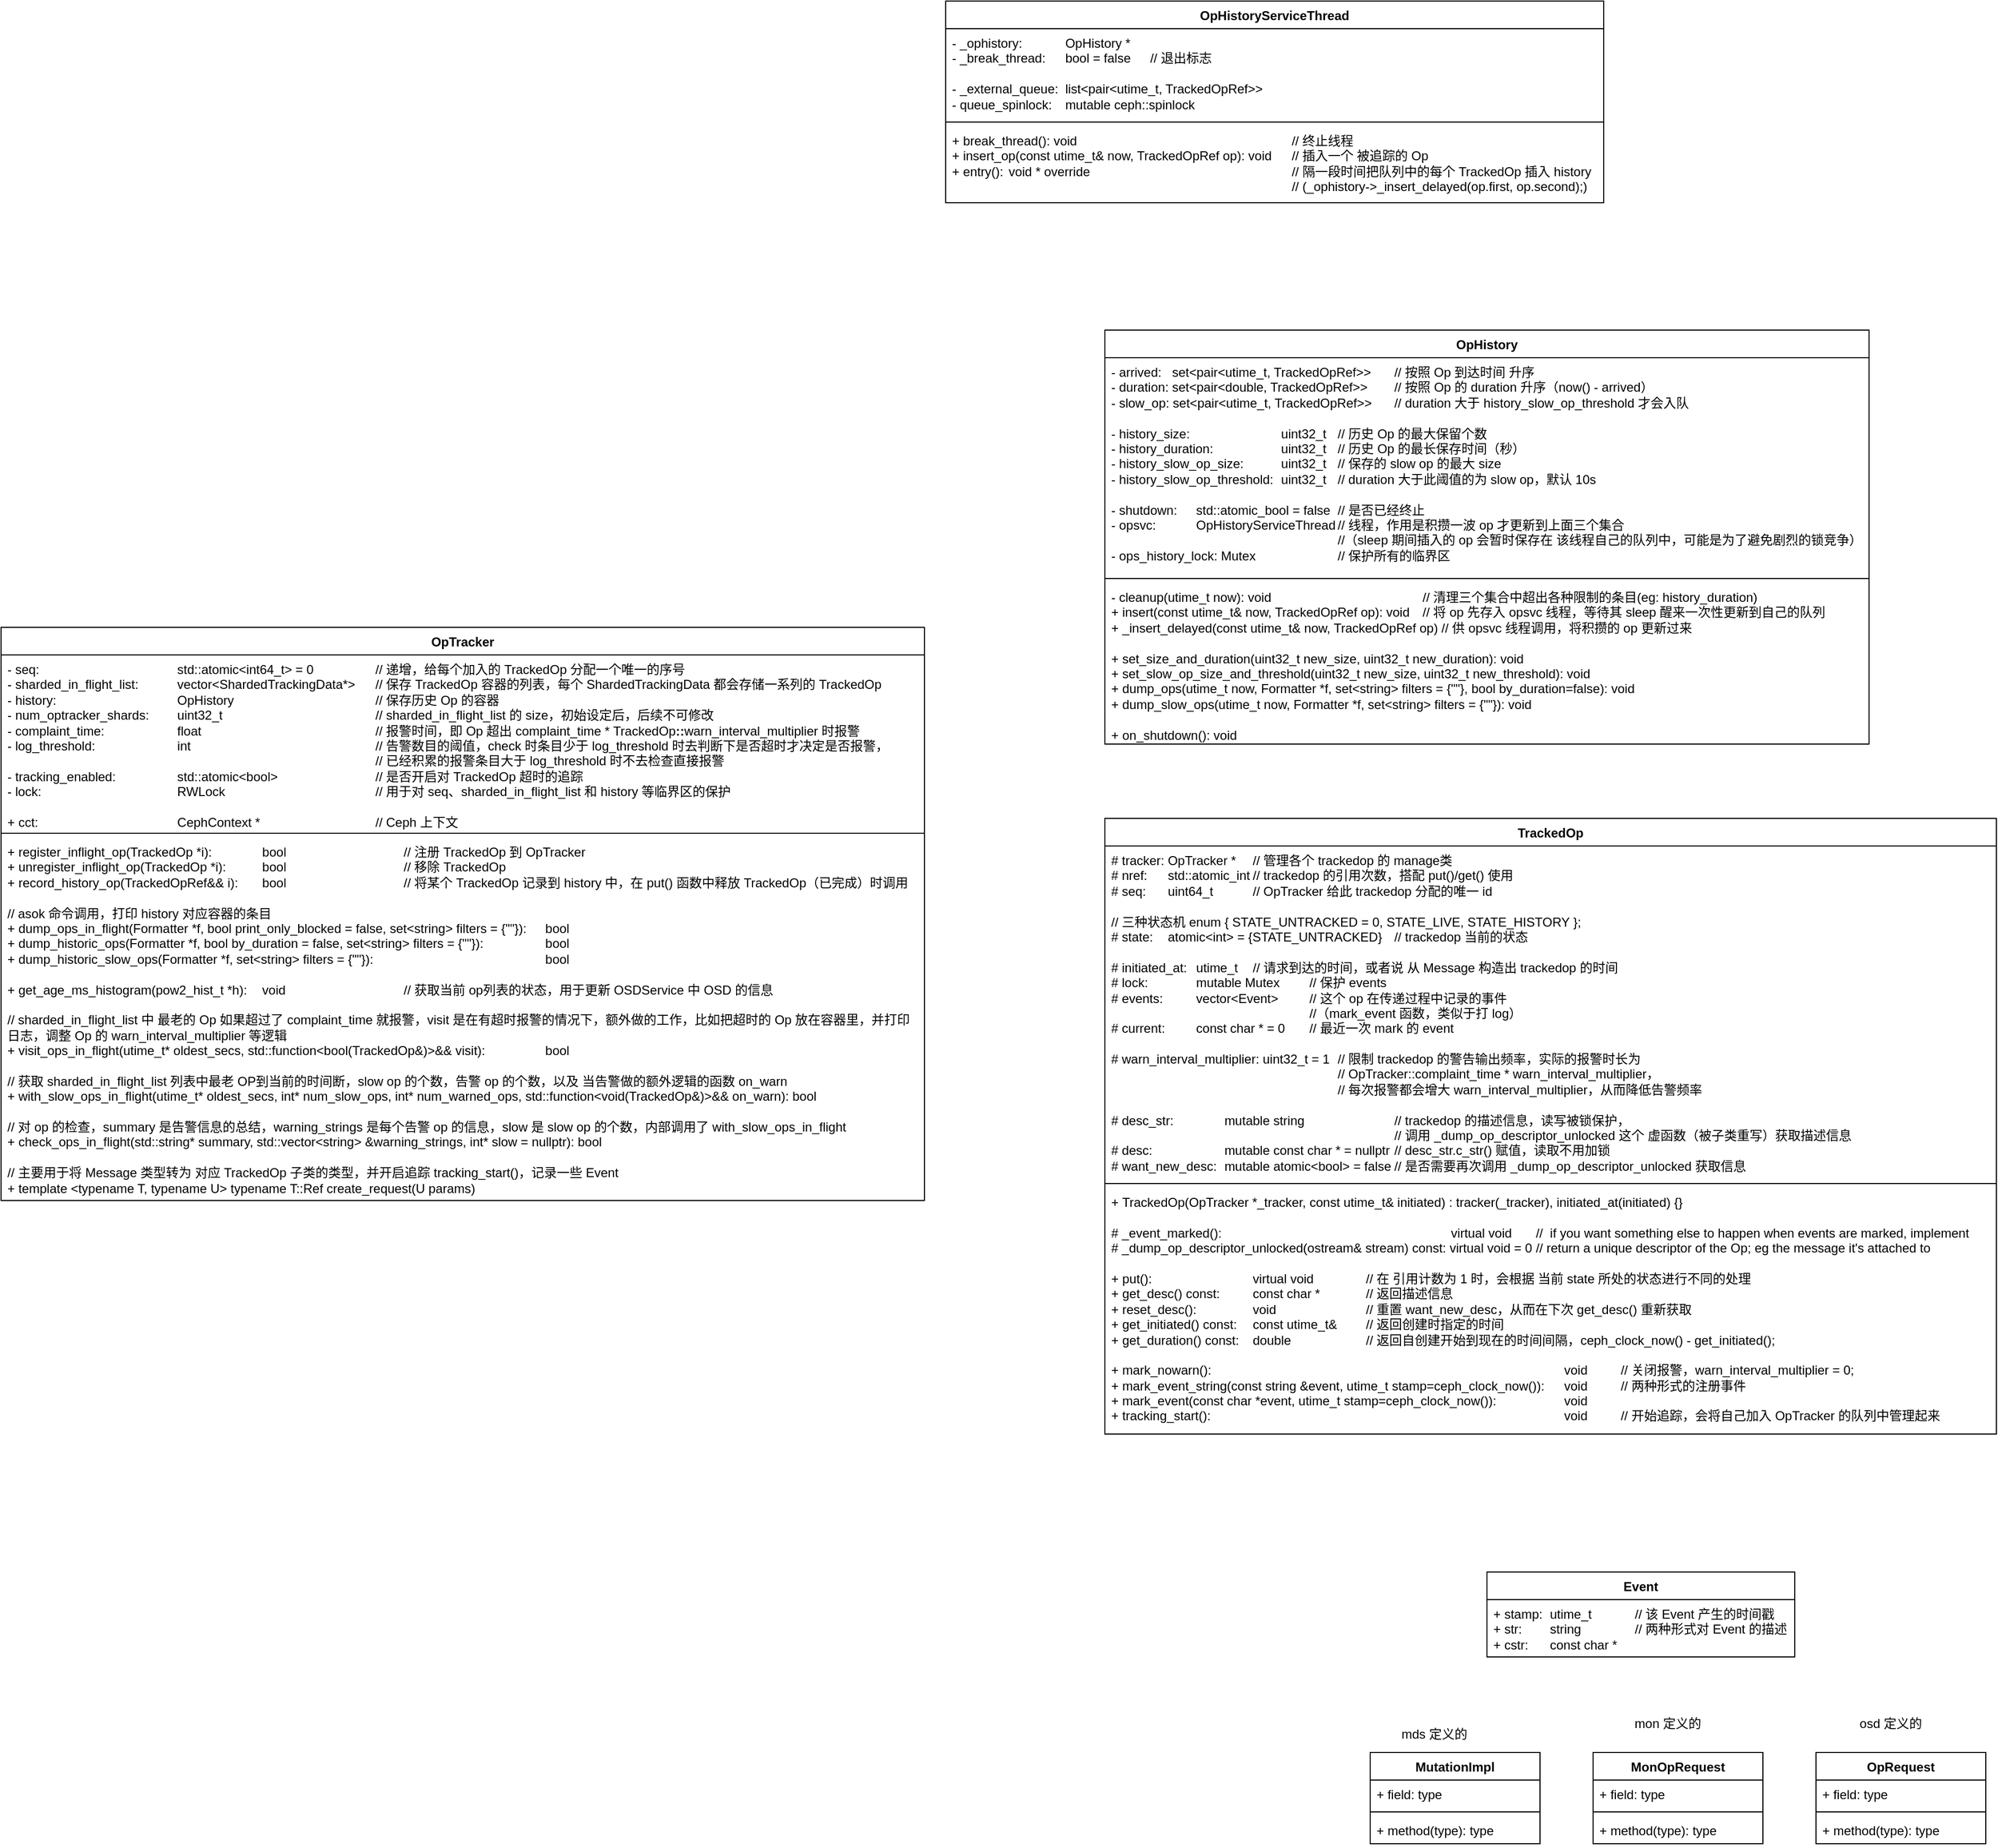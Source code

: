 <mxfile version="24.2.3" type="github">
  <diagram name="第 1 页" id="eP1qXjq0k11nFUcHAtOl">
    <mxGraphModel dx="2074" dy="713" grid="1" gridSize="10" guides="1" tooltips="1" connect="1" arrows="1" fold="1" page="1" pageScale="1" pageWidth="827" pageHeight="1169" math="0" shadow="0">
      <root>
        <mxCell id="0" />
        <mxCell id="1" parent="0" />
        <mxCell id="hGZWnn0533_g1E7V-QC0-1" value="OpHistoryServiceThread" style="swimlane;fontStyle=1;align=center;verticalAlign=top;childLayout=stackLayout;horizontal=1;startSize=26;horizontalStack=0;resizeParent=1;resizeParentMax=0;resizeLast=0;collapsible=1;marginBottom=0;whiteSpace=wrap;html=1;" vertex="1" parent="1">
          <mxGeometry x="330" y="380" width="620" height="190" as="geometry" />
        </mxCell>
        <mxCell id="hGZWnn0533_g1E7V-QC0-2" value="- _ophistory: &lt;span style=&quot;white-space: pre;&quot;&gt;&#x9;&lt;/span&gt;&lt;span style=&quot;white-space: pre;&quot;&gt;&#x9;&lt;/span&gt;OpHistory *&lt;div&gt;-&amp;nbsp;_break_thread: &lt;span style=&quot;white-space: pre;&quot;&gt;&#x9;&lt;/span&gt;bool = false&lt;span style=&quot;white-space: pre;&quot;&gt;&#x9;&lt;/span&gt;// 退出标志&lt;/div&gt;&lt;div&gt;&lt;br&gt;&lt;/div&gt;&lt;div&gt;-&amp;nbsp;_external_queue:&amp;nbsp;&lt;span style=&quot;white-space: pre;&quot;&gt;&#x9;&lt;/span&gt;list&amp;lt;pair&amp;lt;utime_t, TrackedOpRef&amp;gt;&amp;gt;&lt;/div&gt;&lt;div&gt;-&amp;nbsp;queue_spinlock:&amp;nbsp;&lt;span style=&quot;white-space: pre;&quot;&gt;&#x9;&lt;/span&gt;mutable ceph::spinlock&lt;/div&gt;" style="text;strokeColor=none;fillColor=none;align=left;verticalAlign=top;spacingLeft=4;spacingRight=4;overflow=hidden;rotatable=0;points=[[0,0.5],[1,0.5]];portConstraint=eastwest;whiteSpace=wrap;html=1;" vertex="1" parent="hGZWnn0533_g1E7V-QC0-1">
          <mxGeometry y="26" width="620" height="84" as="geometry" />
        </mxCell>
        <mxCell id="hGZWnn0533_g1E7V-QC0-3" value="" style="line;strokeWidth=1;fillColor=none;align=left;verticalAlign=middle;spacingTop=-1;spacingLeft=3;spacingRight=3;rotatable=0;labelPosition=right;points=[];portConstraint=eastwest;strokeColor=inherit;" vertex="1" parent="hGZWnn0533_g1E7V-QC0-1">
          <mxGeometry y="110" width="620" height="8" as="geometry" />
        </mxCell>
        <mxCell id="hGZWnn0533_g1E7V-QC0-4" value="+ break_thread(): void&lt;span style=&quot;white-space: pre;&quot;&gt;&#x9;&lt;span style=&quot;white-space: pre;&quot;&gt;&#x9;&lt;/span&gt;&lt;span style=&quot;white-space: pre;&quot;&gt;&#x9;&lt;/span&gt;&lt;span style=&quot;white-space: pre;&quot;&gt;&#x9;&lt;/span&gt;&lt;span style=&quot;white-space: pre;&quot;&gt;&#x9;&lt;/span&gt;&lt;span style=&quot;white-space: pre;&quot;&gt;&#x9;&lt;/span&gt;&lt;span style=&quot;white-space: pre;&quot;&gt;&#x9;&lt;/span&gt;&lt;span style=&quot;white-space: pre;&quot;&gt;&#x9;&lt;/span&gt;&lt;/span&gt;// 终止线程&lt;div&gt;+ insert_op(const utime_t&amp;amp; now, TrackedOpRef op): void&lt;span style=&quot;white-space: pre;&quot;&gt;&#x9;&lt;/span&gt;// 插入一个 被追踪的 Op&lt;/div&gt;&lt;div&gt;+&amp;nbsp;entry():&lt;span style=&quot;white-space: pre;&quot;&gt;&#x9;&lt;/span&gt;&lt;span style=&quot;background-color: initial;&quot;&gt;void *&amp;nbsp;&lt;/span&gt;&lt;span style=&quot;background-color: initial;&quot;&gt;override&lt;span style=&quot;white-space: pre;&quot;&gt;&#x9;&lt;span style=&quot;white-space: pre;&quot;&gt;&#x9;&lt;/span&gt;&lt;span style=&quot;white-space: pre;&quot;&gt;&#x9;&lt;/span&gt;&lt;span style=&quot;white-space: pre;&quot;&gt;&#x9;&lt;/span&gt;&lt;span style=&quot;white-space: pre;&quot;&gt;&#x9;&lt;/span&gt;&lt;span style=&quot;white-space: pre;&quot;&gt;&#x9;&lt;/span&gt;&lt;span style=&quot;white-space: pre;&quot;&gt;&#x9;&lt;/span&gt;&lt;span style=&quot;white-space: pre;&quot;&gt;&#x9;&lt;/span&gt;&lt;/span&gt;// 隔一段时间把队列中的每个&amp;nbsp;&lt;/span&gt;&lt;span style=&quot;background-color: initial;&quot;&gt;TrackedOp 插入 history&amp;nbsp;&lt;/span&gt;&lt;/div&gt;&lt;div&gt;&lt;span style=&quot;background-color: initial;&quot;&gt;&lt;span style=&quot;white-space: pre;&quot;&gt;&#x9;&lt;/span&gt;&lt;span style=&quot;white-space: pre;&quot;&gt;&#x9;&lt;/span&gt;&lt;span style=&quot;white-space: pre;&quot;&gt;&#x9;&lt;/span&gt;&lt;span style=&quot;white-space: pre;&quot;&gt;&#x9;&lt;/span&gt;&lt;span style=&quot;white-space: pre;&quot;&gt;&#x9;&lt;/span&gt;&lt;span style=&quot;white-space: pre;&quot;&gt;&#x9;&lt;/span&gt;&lt;span style=&quot;white-space: pre;&quot;&gt;&#x9;&lt;/span&gt;&lt;span style=&quot;white-space: pre;&quot;&gt;&#x9;&lt;/span&gt;&lt;span style=&quot;white-space: pre;&quot;&gt;&#x9;&lt;/span&gt;&lt;span style=&quot;white-space: pre;&quot;&gt;&#x9;&lt;/span&gt;&lt;span style=&quot;white-space: pre;&quot;&gt;&#x9;&lt;/span&gt;&lt;span style=&quot;white-space: pre;&quot;&gt;&#x9;&lt;/span&gt;// (&lt;/span&gt;&lt;span style=&quot;background-color: initial;&quot;&gt;_ophistory-&amp;gt;_insert_delayed(op.first, op.second);)&lt;/span&gt;&lt;/div&gt;" style="text;strokeColor=none;fillColor=none;align=left;verticalAlign=top;spacingLeft=4;spacingRight=4;overflow=hidden;rotatable=0;points=[[0,0.5],[1,0.5]];portConstraint=eastwest;whiteSpace=wrap;html=1;" vertex="1" parent="hGZWnn0533_g1E7V-QC0-1">
          <mxGeometry y="118" width="620" height="72" as="geometry" />
        </mxCell>
        <mxCell id="hGZWnn0533_g1E7V-QC0-5" value="OpHistory" style="swimlane;fontStyle=1;align=center;verticalAlign=top;childLayout=stackLayout;horizontal=1;startSize=26;horizontalStack=0;resizeParent=1;resizeParentMax=0;resizeLast=0;collapsible=1;marginBottom=0;whiteSpace=wrap;html=1;" vertex="1" parent="1">
          <mxGeometry x="480" y="690" width="720" height="390" as="geometry" />
        </mxCell>
        <mxCell id="hGZWnn0533_g1E7V-QC0-6" value="- arrived:&amp;nbsp; &amp;nbsp;set&amp;lt;pair&amp;lt;utime_t, TrackedOpRef&amp;gt;&amp;gt;&lt;span style=&quot;white-space: pre;&quot;&gt;&#x9;&lt;/span&gt;// 按照 Op 到达时间 升序&lt;div&gt;- duration:&amp;nbsp;set&amp;lt;pair&amp;lt;double, TrackedOpRef&amp;gt;&amp;gt;&amp;nbsp;&lt;span style=&quot;white-space: pre;&quot;&gt;&#x9;&lt;/span&gt;&lt;span style=&quot;background-color: initial;&quot;&gt;//&amp;nbsp;&lt;/span&gt;&lt;span style=&quot;background-color: initial;&quot;&gt;按&lt;/span&gt;&lt;span style=&quot;background-color: initial;&quot;&gt;照 Op 的 duration&amp;nbsp;&lt;/span&gt;&lt;span style=&quot;background-color: initial;&quot;&gt;升序（now() - arrived）&lt;/span&gt;&lt;/div&gt;&lt;div&gt;&lt;span style=&quot;background-color: initial;&quot;&gt;-&amp;nbsp;&lt;/span&gt;&lt;span style=&quot;background-color: initial;&quot;&gt;slow_op:&amp;nbsp;&lt;/span&gt;&lt;span style=&quot;background-color: initial;&quot;&gt;set&amp;lt;pair&amp;lt;utime_t, TrackedOpRef&amp;gt;&amp;gt;&lt;span style=&quot;white-space: pre;&quot;&gt;&#x9;&lt;/span&gt;//&amp;nbsp;&lt;/span&gt;&lt;span style=&quot;background-color: initial;&quot;&gt;duration 大于&amp;nbsp;&lt;/span&gt;&lt;span style=&quot;background-color: initial;&quot;&gt;history_slow_op_threshold 才会入队&lt;/span&gt;&lt;/div&gt;&lt;div&gt;&lt;span style=&quot;background-color: initial;&quot;&gt;&lt;br&gt;&lt;/span&gt;&lt;/div&gt;&lt;div&gt;&lt;span style=&quot;background-color: initial;&quot;&gt;-&amp;nbsp;&lt;/span&gt;&lt;span style=&quot;background-color: initial;&quot;&gt;history_size:&lt;span style=&quot;white-space: pre;&quot;&gt;&#x9;&lt;span style=&quot;white-space: pre;&quot;&gt;&#x9;&lt;/span&gt;&lt;span style=&quot;white-space: pre;&quot;&gt;&#x9;&lt;/span&gt;&lt;span style=&quot;white-space: pre;&quot;&gt;&#x9;&lt;/span&gt;&lt;/span&gt;&lt;/span&gt;&lt;span style=&quot;background-color: initial;&quot;&gt;uint32_t&lt;span style=&quot;white-space: pre;&quot;&gt;&#x9;&lt;/span&gt;&lt;/span&gt;&lt;span style=&quot;background-color: initial;&quot;&gt;// 历史 Op 的最大保留个数&lt;/span&gt;&lt;/div&gt;&lt;div&gt;&lt;span style=&quot;background-color: initial;&quot;&gt;-&amp;nbsp;&lt;/span&gt;&lt;span style=&quot;background-color: initial;&quot;&gt;history_duration:&amp;nbsp;&lt;span style=&quot;white-space: pre;&quot;&gt;&#x9;&lt;/span&gt;&lt;span style=&quot;white-space: pre;&quot;&gt;&#x9;&lt;/span&gt;&lt;span style=&quot;white-space: pre;&quot;&gt;&#x9;&lt;/span&gt;&lt;/span&gt;&lt;span style=&quot;background-color: initial;&quot;&gt;uint32_t&lt;span style=&quot;white-space: pre;&quot;&gt;&#x9;&lt;/span&gt;&lt;/span&gt;&lt;span style=&quot;background-color: initial;&quot;&gt;// 历史 Op 的最长保存时间（秒）&lt;/span&gt;&lt;/div&gt;&lt;div&gt;&lt;span style=&quot;background-color: initial;&quot;&gt;-&amp;nbsp;&lt;/span&gt;&lt;span style=&quot;background-color: initial;&quot;&gt;history_slow_op_size:&amp;nbsp;&lt;span style=&quot;white-space: pre;&quot;&gt;&#x9;&lt;/span&gt;&lt;span style=&quot;white-space: pre;&quot;&gt;&#x9;&lt;/span&gt;&lt;/span&gt;&lt;span style=&quot;background-color: initial;&quot;&gt;uint32_t&lt;span style=&quot;white-space: pre;&quot;&gt;&#x9;&lt;/span&gt;&lt;/span&gt;&lt;span style=&quot;background-color: initial;&quot;&gt;// 保存的 slow op 的最大 size&lt;/span&gt;&lt;/div&gt;&lt;div&gt;&lt;span style=&quot;background-color: initial;&quot;&gt;-&amp;nbsp;&lt;/span&gt;&lt;span style=&quot;background-color: initial;&quot;&gt;history_slow_op_threshold:&amp;nbsp;&lt;span style=&quot;white-space: pre;&quot;&gt;&#x9;&lt;/span&gt;&lt;/span&gt;&lt;span style=&quot;background-color: initial;&quot;&gt;uint32_t&lt;span style=&quot;white-space: pre;&quot;&gt;&#x9;&lt;/span&gt;&lt;/span&gt;&lt;span style=&quot;background-color: initial;&quot;&gt;// duration 大于此阈值的为 slow op，默认 10s&lt;/span&gt;&lt;/div&gt;&lt;div&gt;&lt;span style=&quot;background-color: initial;&quot;&gt;&lt;br&gt;&lt;/span&gt;&lt;/div&gt;&lt;div&gt;&lt;span style=&quot;background-color: initial;&quot;&gt;-&amp;nbsp;&lt;/span&gt;&lt;span style=&quot;background-color: initial;&quot;&gt;shutdown:&amp;nbsp;&lt;span style=&quot;white-space: pre;&quot;&gt;&#x9;&lt;/span&gt;&lt;/span&gt;&lt;span style=&quot;background-color: initial;&quot;&gt;std::atomic_bool = false&lt;span style=&quot;white-space: pre;&quot;&gt;&#x9;&lt;/span&gt;// 是否已经终止&lt;/span&gt;&lt;/div&gt;&lt;div&gt;&lt;span style=&quot;background-color: initial;&quot;&gt;-&amp;nbsp;&lt;/span&gt;&lt;span style=&quot;background-color: initial;&quot;&gt;opsvc:&lt;span style=&quot;white-space: pre;&quot;&gt;&#x9;&lt;/span&gt;&lt;span style=&quot;white-space: pre;&quot;&gt;&#x9;&lt;/span&gt;&lt;/span&gt;&lt;span style=&quot;background-color: initial;&quot;&gt;OpHistoryServiceThread&lt;span style=&quot;white-space: pre;&quot;&gt;&#x9;&lt;/span&gt;// 线程，作用是积攒一波 op 才更新到上面三个集合&lt;/span&gt;&lt;/div&gt;&lt;div&gt;&lt;span style=&quot;background-color: initial;&quot;&gt;&lt;span style=&quot;white-space: pre;&quot;&gt;&#x9;&lt;span style=&quot;white-space: pre;&quot;&gt;&#x9;&lt;/span&gt;&lt;span style=&quot;white-space: pre;&quot;&gt;&#x9;&lt;/span&gt;&lt;span style=&quot;white-space: pre;&quot;&gt;&#x9;&lt;/span&gt;&lt;span style=&quot;white-space: pre;&quot;&gt;&#x9;&lt;/span&gt;&lt;span style=&quot;white-space: pre;&quot;&gt;&#x9;&lt;/span&gt;&lt;span style=&quot;white-space: pre;&quot;&gt;&#x9;&lt;/span&gt;&lt;span style=&quot;white-space: pre;&quot;&gt;&#x9;&lt;/span&gt;/&lt;/span&gt;/（sleep 期间插入的 op 会暂时保存在 该线程自己的队列中，可能是为了避免剧烈的锁竞争）&lt;/span&gt;&lt;/div&gt;&lt;div&gt;&lt;span style=&quot;background-color: initial;&quot;&gt;-&amp;nbsp;&lt;/span&gt;&lt;span style=&quot;background-color: initial;&quot;&gt;ops_history_lock:&amp;nbsp;&lt;/span&gt;&lt;span style=&quot;background-color: initial;&quot;&gt;Mutex&lt;span style=&quot;white-space: pre;&quot;&gt;&#x9;&lt;/span&gt;&lt;span style=&quot;white-space: pre;&quot;&gt;&#x9;&lt;/span&gt;&lt;span style=&quot;white-space: pre;&quot;&gt;&#x9;&lt;/span&gt;// 保护所有的临界区&lt;/span&gt;&lt;/div&gt;&lt;div&gt;&lt;span style=&quot;background-color: initial;&quot;&gt;&lt;br&gt;&lt;/span&gt;&lt;/div&gt;" style="text;strokeColor=none;fillColor=none;align=left;verticalAlign=top;spacingLeft=4;spacingRight=4;overflow=hidden;rotatable=0;points=[[0,0.5],[1,0.5]];portConstraint=eastwest;whiteSpace=wrap;html=1;" vertex="1" parent="hGZWnn0533_g1E7V-QC0-5">
          <mxGeometry y="26" width="720" height="204" as="geometry" />
        </mxCell>
        <mxCell id="hGZWnn0533_g1E7V-QC0-7" value="" style="line;strokeWidth=1;fillColor=none;align=left;verticalAlign=middle;spacingTop=-1;spacingLeft=3;spacingRight=3;rotatable=0;labelPosition=right;points=[];portConstraint=eastwest;strokeColor=inherit;" vertex="1" parent="hGZWnn0533_g1E7V-QC0-5">
          <mxGeometry y="230" width="720" height="8" as="geometry" />
        </mxCell>
        <mxCell id="hGZWnn0533_g1E7V-QC0-8" value="- cleanup(utime_t now): void&lt;span style=&quot;white-space: pre;&quot;&gt;&#x9;&lt;/span&gt;&lt;span style=&quot;white-space: pre;&quot;&gt;&#x9;&lt;/span&gt;&lt;span style=&quot;white-space: pre;&quot;&gt;&#x9;&lt;/span&gt;&lt;span style=&quot;white-space: pre;&quot;&gt;&#x9;&lt;/span&gt;&lt;span style=&quot;white-space: pre;&quot;&gt;&#x9;&lt;span style=&quot;white-space: pre;&quot;&gt;&#x9;&lt;/span&gt;&lt;/span&gt;// 清理三个集合中超出各种限制的条目(eg: history_duration)&lt;div&gt;+ insert(const utime_t&amp;amp; now, TrackedOpRef op): void&lt;span style=&quot;white-space: pre;&quot;&gt;&#x9;&lt;/span&gt;// 将 op 先存入&amp;nbsp;&lt;span style=&quot;background-color: initial;&quot;&gt;opsvc 线程，等待其 sleep 醒来一次性更新到自己的队列&lt;/span&gt;&lt;/div&gt;&lt;div&gt;&lt;span style=&quot;background-color: initial;&quot;&gt;+&amp;nbsp;&lt;/span&gt;&lt;span style=&quot;background-color: initial;&quot;&gt;_insert_delayed(const utime_t&amp;amp; now, TrackedOpRef op) // 供&amp;nbsp;&lt;/span&gt;&lt;span style=&quot;background-color: initial;&quot;&gt;opsvc 线程调用，将积攒的 op 更新过来&lt;/span&gt;&lt;/div&gt;&lt;div&gt;&lt;span style=&quot;background-color: initial;&quot;&gt;&lt;br&gt;&lt;/span&gt;&lt;/div&gt;&lt;div&gt;&lt;span style=&quot;background-color: initial;&quot;&gt;+&amp;nbsp;&lt;/span&gt;&lt;span style=&quot;background-color: initial;&quot;&gt;set_size_and_duration(uint32_t new_size, uint32_t new_duration): void&lt;/span&gt;&lt;/div&gt;&lt;div&gt;&lt;span style=&quot;background-color: initial;&quot;&gt;+&amp;nbsp;&lt;/span&gt;&lt;span style=&quot;background-color: initial;&quot;&gt;set_slow_op_size_and_threshold(uint32_t new_size, uint32_t new_threshold): void&lt;/span&gt;&lt;/div&gt;&lt;div&gt;&lt;span style=&quot;background-color: initial;&quot;&gt;+&amp;nbsp;&lt;/span&gt;&lt;span style=&quot;background-color: initial;&quot;&gt;dump_ops(utime_t now, Formatter *f, set&amp;lt;string&amp;gt; filters = {&quot;&quot;}, bool by_duration=false): void&lt;/span&gt;&lt;/div&gt;&lt;div&gt;&lt;span style=&quot;background-color: initial;&quot;&gt;+&amp;nbsp;&lt;/span&gt;&lt;span style=&quot;background-color: initial;&quot;&gt;dump_slow_ops(utime_t now, Formatter *f, set&amp;lt;string&amp;gt; filters = {&quot;&quot;}): void&lt;/span&gt;&lt;/div&gt;&lt;div&gt;&lt;span style=&quot;background-color: initial;&quot;&gt;&lt;br&gt;&lt;/span&gt;&lt;/div&gt;&lt;div&gt;&lt;span style=&quot;background-color: initial;&quot;&gt;+&amp;nbsp;&lt;/span&gt;&lt;span style=&quot;background-color: initial;&quot;&gt;on_shutdown(): void&lt;/span&gt;&lt;/div&gt;" style="text;strokeColor=none;fillColor=none;align=left;verticalAlign=top;spacingLeft=4;spacingRight=4;overflow=hidden;rotatable=0;points=[[0,0.5],[1,0.5]];portConstraint=eastwest;whiteSpace=wrap;html=1;" vertex="1" parent="hGZWnn0533_g1E7V-QC0-5">
          <mxGeometry y="238" width="720" height="152" as="geometry" />
        </mxCell>
        <mxCell id="hGZWnn0533_g1E7V-QC0-9" value="TrackedOp" style="swimlane;fontStyle=1;align=center;verticalAlign=top;childLayout=stackLayout;horizontal=1;startSize=26;horizontalStack=0;resizeParent=1;resizeParentMax=0;resizeLast=0;collapsible=1;marginBottom=0;whiteSpace=wrap;html=1;" vertex="1" parent="1">
          <mxGeometry x="480" y="1150" width="840" height="580" as="geometry" />
        </mxCell>
        <mxCell id="hGZWnn0533_g1E7V-QC0-10" value="# tracker: OpTracker *&lt;span style=&quot;white-space: pre;&quot;&gt;&#x9;&lt;/span&gt;// 管理各个 trackedop 的 manage类&lt;div&gt;# nref:&lt;span style=&quot;white-space: pre;&quot;&gt;&#x9;&lt;/span&gt;&lt;span style=&quot;background-color: initial;&quot;&gt;std::atomic_int&lt;span style=&quot;white-space: pre;&quot;&gt;&#x9;&lt;/span&gt;//&amp;nbsp;&lt;/span&gt;&lt;span style=&quot;background-color: initial;&quot;&gt;trackedop 的引用次数，搭配 put()/get() 使用&lt;/span&gt;&lt;/div&gt;&lt;div&gt;&lt;span style=&quot;background-color: initial;&quot;&gt;#&amp;nbsp;&lt;/span&gt;&lt;span style=&quot;background-color: initial;&quot;&gt;seq:&lt;span style=&quot;white-space: pre;&quot;&gt;&#x9;&lt;/span&gt;&lt;/span&gt;&lt;span style=&quot;background-color: initial;&quot;&gt;uint64_t&lt;span style=&quot;white-space: pre;&quot;&gt;&#x9;&lt;/span&gt;&lt;span style=&quot;white-space: pre;&quot;&gt;&#x9;&lt;/span&gt;//&amp;nbsp;&lt;/span&gt;&lt;span style=&quot;background-color: initial;&quot;&gt;OpTracker 给此&amp;nbsp;&lt;/span&gt;&lt;span style=&quot;background-color: initial;&quot;&gt;trackedop 分配的唯一 id&lt;/span&gt;&lt;/div&gt;&lt;div&gt;&lt;span style=&quot;background-color: initial;&quot;&gt;&lt;br&gt;&lt;/span&gt;&lt;/div&gt;&lt;div&gt;&lt;span style=&quot;background-color: initial;&quot;&gt;// 三种状态机&amp;nbsp;&lt;/span&gt;&lt;span style=&quot;background-color: initial;&quot;&gt;enum {&amp;nbsp;&lt;/span&gt;&lt;span style=&quot;background-color: initial;&quot;&gt;STATE_UNTRACKED = 0,&amp;nbsp;&lt;/span&gt;&lt;span style=&quot;background-color: initial;&quot;&gt;STATE_LIVE,&amp;nbsp;&lt;/span&gt;&lt;span style=&quot;background-color: initial;&quot;&gt;STATE_HISTORY&amp;nbsp;&lt;/span&gt;&lt;span style=&quot;background-color: initial;&quot;&gt;};&lt;/span&gt;&lt;span style=&quot;background-color: initial;&quot;&gt;&lt;br&gt;&lt;/span&gt;&lt;/div&gt;&lt;div&gt;&lt;span style=&quot;background-color: initial;&quot;&gt;#&amp;nbsp;&lt;/span&gt;&lt;span style=&quot;background-color: initial;&quot;&gt;state:&lt;span style=&quot;white-space: pre;&quot;&gt;&#x9;&lt;/span&gt;&lt;/span&gt;&lt;span style=&quot;background-color: initial;&quot;&gt;atomic&amp;lt;int&amp;gt;&amp;nbsp;&lt;/span&gt;&lt;span style=&quot;background-color: initial;&quot;&gt;= {STATE_UNTRACKED}&lt;span style=&quot;white-space: pre;&quot;&gt;&#x9;&lt;/span&gt;//&amp;nbsp;&lt;/span&gt;&lt;span style=&quot;background-color: initial;&quot;&gt;trackedop 当前的状态&lt;/span&gt;&lt;span style=&quot;background-color: initial; white-space: pre;&quot;&gt;&#x9;&lt;/span&gt;&lt;/div&gt;&lt;div&gt;&lt;span style=&quot;background-color: initial;&quot;&gt;&lt;br&gt;&lt;/span&gt;&lt;/div&gt;&lt;div&gt;&lt;span style=&quot;background-color: initial;&quot;&gt;#&amp;nbsp;&lt;/span&gt;&lt;span style=&quot;background-color: initial;&quot;&gt;initiated_at:&lt;span style=&quot;white-space: pre;&quot;&gt;&#x9;&lt;/span&gt;&lt;/span&gt;&lt;span style=&quot;background-color: initial;&quot;&gt;utime_t&lt;span style=&quot;white-space: pre;&quot;&gt;&#x9;&lt;/span&gt;//&amp;nbsp;&lt;/span&gt;&lt;span style=&quot;background-color: initial;&quot;&gt;请求到达的时间，或者说 从 Message 构造出&amp;nbsp;&lt;/span&gt;&lt;span style=&quot;background-color: initial;&quot;&gt;trackedop 的时间&lt;/span&gt;&lt;/div&gt;&lt;div&gt;&lt;span style=&quot;background-color: initial;&quot;&gt;#&amp;nbsp;&lt;/span&gt;&lt;span style=&quot;background-color: initial;&quot;&gt;lock:&lt;span style=&quot;white-space: pre;&quot;&gt;&#x9;&lt;/span&gt;&lt;span style=&quot;white-space: pre;&quot;&gt;&#x9;&lt;/span&gt;&lt;/span&gt;&lt;span style=&quot;background-color: initial;&quot;&gt;mutable Mutex&lt;span style=&quot;white-space: pre;&quot;&gt;&#x9;&lt;/span&gt;// 保护&amp;nbsp;&lt;/span&gt;&lt;span style=&quot;background-color: initial;&quot;&gt;events&lt;/span&gt;&lt;/div&gt;&lt;div&gt;&lt;span style=&quot;background-color: initial;&quot;&gt;#&amp;nbsp;&lt;/span&gt;&lt;span style=&quot;background-color: initial;&quot;&gt;events:&lt;span style=&quot;white-space: pre;&quot;&gt;&#x9;&lt;/span&gt;&lt;span style=&quot;white-space: pre;&quot;&gt;&#x9;&lt;/span&gt;&lt;/span&gt;&lt;span style=&quot;background-color: initial;&quot;&gt;vector&amp;lt;Event&amp;gt;&lt;span style=&quot;white-space: pre;&quot;&gt;&#x9;&lt;/span&gt;&lt;span style=&quot;white-space: pre;&quot;&gt;&#x9;&lt;/span&gt;// 这个 op 在传递过程中记录的事件&lt;/span&gt;&lt;/div&gt;&lt;div&gt;&lt;span style=&quot;background-color: initial;&quot;&gt;&lt;span style=&quot;white-space: pre;&quot;&gt;&#x9;&lt;/span&gt;&lt;span style=&quot;white-space: pre;&quot;&gt;&#x9;&lt;/span&gt;&lt;span style=&quot;white-space: pre;&quot;&gt;&#x9;&lt;/span&gt;&lt;span style=&quot;white-space: pre;&quot;&gt;&#x9;&lt;/span&gt;&lt;span style=&quot;white-space: pre;&quot;&gt;&#x9;&lt;/span&gt;&lt;span style=&quot;white-space: pre;&quot;&gt;&#x9;&lt;/span&gt;&lt;span style=&quot;white-space: pre;&quot;&gt;&#x9;&lt;/span&gt;//（&lt;/span&gt;&lt;span style=&quot;background-color: initial;&quot;&gt;mark_event 函数，类似于打 log）&lt;/span&gt;&lt;/div&gt;&lt;div&gt;&lt;span style=&quot;background-color: initial;&quot;&gt;#&amp;nbsp;&lt;/span&gt;&lt;span style=&quot;background-color: initial;&quot;&gt;current:&amp;nbsp;&lt;span style=&quot;white-space: pre;&quot;&gt;&#x9;&lt;/span&gt;&lt;/span&gt;&lt;span style=&quot;background-color: initial;&quot;&gt;const char * = 0&lt;span style=&quot;white-space: pre;&quot;&gt;&#x9;&lt;/span&gt;// 最近一次 mark 的 event&lt;/span&gt;&lt;/div&gt;&lt;div&gt;&lt;span style=&quot;background-color: initial;&quot;&gt;&lt;br&gt;&lt;/span&gt;&lt;/div&gt;&lt;div&gt;&lt;span style=&quot;background-color: initial;&quot;&gt;#&amp;nbsp;&lt;/span&gt;&lt;span style=&quot;background-color: initial;&quot;&gt;warn_interval_multiplier:&amp;nbsp;&lt;/span&gt;&lt;span style=&quot;background-color: initial;&quot;&gt;uint32_t = 1&lt;span style=&quot;white-space: pre;&quot;&gt;&#x9;&lt;/span&gt;//&amp;nbsp;&lt;/span&gt;&lt;span style=&quot;background-color: initial;&quot;&gt;限制&amp;nbsp;&lt;/span&gt;&lt;span style=&quot;background-color: initial;&quot;&gt;trackedop&amp;nbsp;&lt;/span&gt;&lt;span style=&quot;background-color: initial;&quot;&gt;的警告输出频率，&lt;/span&gt;&lt;span style=&quot;background-color: initial;&quot;&gt;实际的报警时长&lt;/span&gt;&lt;span style=&quot;background-color: initial;&quot;&gt;为&lt;/span&gt;&lt;/div&gt;&lt;div&gt;&lt;span style=&quot;background-color: initial;&quot;&gt;&lt;span style=&quot;white-space: pre;&quot;&gt;&#x9;&lt;/span&gt;&lt;span style=&quot;white-space: pre;&quot;&gt;&#x9;&lt;/span&gt;&lt;span style=&quot;white-space: pre;&quot;&gt;&#x9;&lt;/span&gt;&lt;span style=&quot;white-space: pre;&quot;&gt;&#x9;&lt;/span&gt;&lt;span style=&quot;white-space: pre;&quot;&gt;&#x9;&lt;/span&gt;&lt;span style=&quot;white-space: pre;&quot;&gt;&#x9;&lt;/span&gt;&lt;span style=&quot;white-space: pre;&quot;&gt;&#x9;&lt;/span&gt;&lt;span style=&quot;white-space: pre;&quot;&gt;&#x9;&lt;/span&gt;//&amp;nbsp;&lt;/span&gt;&lt;span style=&quot;background-color: initial;&quot;&gt;OpTracker::&lt;/span&gt;&lt;span style=&quot;background-color: initial;&quot;&gt;complaint_time *&amp;nbsp;&lt;/span&gt;&lt;span style=&quot;background-color: initial;&quot;&gt;warn_interval_multiplier，&lt;/span&gt;&lt;/div&gt;&lt;div&gt;&lt;span style=&quot;background-color: initial;&quot;&gt;&lt;span style=&quot;white-space: pre;&quot;&gt;&#x9;&lt;/span&gt;&lt;span style=&quot;white-space: pre;&quot;&gt;&#x9;&lt;/span&gt;&lt;span style=&quot;white-space: pre;&quot;&gt;&#x9;&lt;/span&gt;&lt;span style=&quot;white-space: pre;&quot;&gt;&#x9;&lt;/span&gt;&lt;span style=&quot;white-space: pre;&quot;&gt;&#x9;&lt;/span&gt;&lt;span style=&quot;white-space: pre;&quot;&gt;&#x9;&lt;/span&gt;&lt;span style=&quot;white-space: pre;&quot;&gt;&#x9;&lt;/span&gt;&lt;span style=&quot;white-space: pre;&quot;&gt;&#x9;&lt;/span&gt;// 每次报警都会增大&amp;nbsp;&lt;/span&gt;&lt;span style=&quot;background-color: initial;&quot;&gt;warn_interval_multiplier，从而降低告警频率&lt;/span&gt;&lt;/div&gt;&lt;div&gt;&lt;br&gt;&lt;/div&gt;&lt;div&gt;#&amp;nbsp;desc_str:&amp;nbsp;&lt;span style=&quot;white-space: pre;&quot;&gt;&#x9;&lt;span style=&quot;white-space: pre;&quot;&gt;&#x9;&lt;/span&gt;&lt;/span&gt;&lt;span style=&quot;background-color: initial;&quot;&gt;mutable string &lt;span style=&quot;white-space: pre;&quot;&gt;&#x9;&lt;/span&gt;&lt;span style=&quot;white-space: pre;&quot;&gt;&#x9;&lt;/span&gt;&lt;span style=&quot;white-space: pre;&quot;&gt;&#x9;&lt;/span&gt;//&amp;nbsp;&lt;/span&gt;&lt;span style=&quot;background-color: initial;&quot;&gt;trackedop 的描述信息，读写被锁保护，&lt;/span&gt;&lt;/div&gt;&lt;div&gt;&lt;span style=&quot;background-color: initial;&quot;&gt;&lt;span style=&quot;white-space: pre;&quot;&gt;&#x9;&lt;/span&gt;&lt;span style=&quot;white-space: pre;&quot;&gt;&#x9;&lt;/span&gt;&lt;span style=&quot;white-space: pre;&quot;&gt;&#x9;&lt;/span&gt;&lt;span style=&quot;white-space: pre;&quot;&gt;&#x9;&lt;/span&gt;&lt;span style=&quot;white-space: pre;&quot;&gt;&#x9;&lt;/span&gt;&lt;span style=&quot;white-space: pre;&quot;&gt;&#x9;&lt;/span&gt;&lt;span style=&quot;white-space: pre;&quot;&gt;&#x9;&lt;/span&gt;&lt;span style=&quot;white-space: pre;&quot;&gt;&#x9;&lt;/span&gt;&lt;span style=&quot;white-space: pre;&quot;&gt;&#x9;&lt;/span&gt;&lt;span style=&quot;white-space: pre;&quot;&gt;&#x9;&lt;/span&gt;// 调用&amp;nbsp;&lt;/span&gt;&lt;span style=&quot;background-color: initial;&quot;&gt;_dump_op_descriptor_unlocked 这个 虚函数（被子类重写）获取描述信息&lt;/span&gt;&lt;/div&gt;&lt;div&gt;&lt;span style=&quot;background-color: initial;&quot;&gt;#&amp;nbsp;&lt;/span&gt;&lt;span style=&quot;background-color: initial;&quot;&gt;desc:&amp;nbsp;&lt;/span&gt;&lt;span style=&quot;background-color: initial;&quot;&gt;&amp;nbsp;&lt;span style=&quot;white-space: pre;&quot;&gt;&#x9;&lt;/span&gt;&lt;span style=&quot;white-space: pre;&quot;&gt;&#x9;&lt;span style=&quot;white-space: pre;&quot;&gt;&#x9;&lt;/span&gt;&lt;/span&gt;mutable const char * =&amp;nbsp;&lt;/span&gt;&lt;span style=&quot;background-color: initial;&quot;&gt;nullptr&lt;span style=&quot;white-space: pre;&quot;&gt;&#x9;&lt;/span&gt;//&amp;nbsp;&lt;/span&gt;&lt;span style=&quot;background-color: initial;&quot;&gt;desc_str.c_str() 赋值，读取不用加锁&lt;/span&gt;&lt;/div&gt;&lt;div&gt;&lt;span style=&quot;background-color: initial;&quot;&gt;#&amp;nbsp;&lt;/span&gt;&lt;span style=&quot;background-color: initial;&quot;&gt;want_new_desc:&lt;span style=&quot;white-space: pre;&quot;&gt;&#x9;&lt;/span&gt;&lt;/span&gt;&lt;span style=&quot;background-color: initial;&quot;&gt;mutable atomic&amp;lt;bool&amp;gt; = false&lt;span style=&quot;white-space: pre;&quot;&gt;&#x9;&lt;/span&gt;// 是否需要再次调用&amp;nbsp;&lt;/span&gt;&lt;span style=&quot;background-color: initial;&quot;&gt;_dump_op_descriptor_unlocked 获取信息&lt;/span&gt;&lt;/div&gt;" style="text;strokeColor=none;fillColor=none;align=left;verticalAlign=top;spacingLeft=4;spacingRight=4;overflow=hidden;rotatable=0;points=[[0,0.5],[1,0.5]];portConstraint=eastwest;whiteSpace=wrap;html=1;" vertex="1" parent="hGZWnn0533_g1E7V-QC0-9">
          <mxGeometry y="26" width="840" height="314" as="geometry" />
        </mxCell>
        <mxCell id="hGZWnn0533_g1E7V-QC0-11" value="" style="line;strokeWidth=1;fillColor=none;align=left;verticalAlign=middle;spacingTop=-1;spacingLeft=3;spacingRight=3;rotatable=0;labelPosition=right;points=[];portConstraint=eastwest;strokeColor=inherit;" vertex="1" parent="hGZWnn0533_g1E7V-QC0-9">
          <mxGeometry y="340" width="840" height="8" as="geometry" />
        </mxCell>
        <mxCell id="hGZWnn0533_g1E7V-QC0-12" value="&lt;div&gt;+&amp;nbsp;&lt;span style=&quot;background-color: initial;&quot;&gt;TrackedOp(OpTracker *_tracker, const utime_t&amp;amp; initiated) :&amp;nbsp;&lt;/span&gt;&lt;span style=&quot;background-color: initial;&quot;&gt;tracker(_tracker),&amp;nbsp;&lt;/span&gt;&lt;span style=&quot;background-color: initial;&quot;&gt;initiated_at(initiated) {}&lt;/span&gt;&lt;/div&gt;&lt;div&gt;&lt;br&gt;&lt;/div&gt;&lt;div&gt;#&amp;nbsp;_event_marked():&lt;span style=&quot;white-space: pre;&quot;&gt;&#x9;&lt;span style=&quot;white-space: pre;&quot;&gt;&#x9;&lt;/span&gt;&lt;span style=&quot;white-space: pre;&quot;&gt;&#x9;&lt;/span&gt;&lt;span style=&quot;white-space: pre;&quot;&gt;&#x9;&lt;/span&gt;&lt;span style=&quot;white-space: pre;&quot;&gt;&#x9;&lt;/span&gt;&lt;span style=&quot;white-space: pre;&quot;&gt;&#x9;&lt;/span&gt;&lt;span style=&quot;white-space: pre;&quot;&gt;&#x9;&lt;/span&gt;&lt;span style=&quot;white-space: pre;&quot;&gt;&#x9;&lt;/span&gt;&lt;span style=&quot;white-space: pre;&quot;&gt;&#x9;&lt;/span&gt;&lt;/span&gt;&lt;span style=&quot;background-color: initial;&quot;&gt;virtual void&lt;span style=&quot;white-space: pre;&quot;&gt;&#x9;&lt;/span&gt;//&amp;nbsp;&lt;/span&gt;&lt;span style=&quot;background-color: initial;&quot;&gt;&amp;nbsp;if you want something else to happen when events are marked, implement&lt;/span&gt;&lt;/div&gt;&lt;div&gt;&lt;span style=&quot;background-color: initial;&quot;&gt;#&amp;nbsp;&lt;/span&gt;&lt;span style=&quot;background-color: initial;&quot;&gt;_dump_op_descriptor_unlocked(ostream&amp;amp; stream) const:&amp;nbsp;&lt;/span&gt;&lt;span style=&quot;background-color: initial;&quot;&gt;virtual void = 0&lt;span style=&quot;white-space: pre;&quot;&gt;&#x9;&lt;/span&gt;//&amp;nbsp;&lt;/span&gt;&lt;span style=&quot;background-color: initial;&quot;&gt;return a unique descriptor of the Op; eg the message it&#39;s attached to&lt;/span&gt;&lt;/div&gt;&lt;div&gt;&lt;span style=&quot;background-color: initial;&quot;&gt;&lt;br&gt;&lt;/span&gt;&lt;/div&gt;&lt;div&gt;&lt;span style=&quot;background-color: initial;&quot;&gt;+&amp;nbsp;&lt;/span&gt;&lt;span style=&quot;background-color: initial;&quot;&gt;put():&amp;nbsp;&lt;span style=&quot;white-space: pre;&quot;&gt;&#x9;&lt;span style=&quot;white-space: pre;&quot;&gt;&#x9;&lt;/span&gt;&lt;span style=&quot;white-space: pre;&quot;&gt;&#x9;&lt;span style=&quot;white-space: pre;&quot;&gt;&#x9;&lt;/span&gt;&lt;/span&gt;&lt;/span&gt;&lt;/span&gt;&lt;span style=&quot;background-color: initial;&quot;&gt;virtual void&lt;span style=&quot;white-space: pre;&quot;&gt;&#x9;&lt;span style=&quot;white-space: pre;&quot;&gt;&#x9;&lt;/span&gt;&lt;/span&gt;// 在 引用计数为 1 时，会根据 当前&amp;nbsp;&lt;/span&gt;&lt;span style=&quot;background-color: initial;&quot;&gt;state&lt;/span&gt;&lt;span style=&quot;background-color: initial;&quot;&gt;&amp;nbsp;所处的状态进行不同的处理&lt;/span&gt;&lt;/div&gt;&lt;div&gt;&lt;span style=&quot;background-color: initial;&quot;&gt;+&amp;nbsp;&lt;/span&gt;&lt;span style=&quot;background-color: initial;&quot;&gt;get_desc() const:&amp;nbsp;&lt;span style=&quot;white-space: pre;&quot;&gt;&#x9;&lt;/span&gt;&lt;/span&gt;&lt;span style=&quot;background-color: initial;&quot;&gt;const char *&lt;span style=&quot;white-space: pre;&quot;&gt;&#x9;&lt;span style=&quot;white-space: pre;&quot;&gt;&#x9;&lt;/span&gt;&lt;/span&gt;// 返回描述信息&lt;/span&gt;&lt;/div&gt;&lt;div&gt;&lt;span style=&quot;background-color: initial;&quot;&gt;+&amp;nbsp;&lt;/span&gt;&lt;span style=&quot;background-color: initial;&quot;&gt;reset_desc():&lt;span style=&quot;white-space: pre;&quot;&gt;&#x9;&lt;span style=&quot;white-space: pre;&quot;&gt;&#x9;&lt;/span&gt;&lt;/span&gt;void&lt;span style=&quot;white-space: pre;&quot;&gt;&#x9;&lt;/span&gt;&lt;span style=&quot;white-space: pre;&quot;&gt;&#x9;&lt;/span&gt;&lt;span style=&quot;white-space: pre;&quot;&gt;&#x9;&lt;span style=&quot;white-space: pre;&quot;&gt;&#x9;&lt;/span&gt;&lt;/span&gt;// 重置&amp;nbsp;&lt;/span&gt;&lt;span style=&quot;background-color: initial;&quot;&gt;want_new_desc，从而在下次&amp;nbsp;&lt;/span&gt;&lt;span style=&quot;background-color: initial;&quot;&gt;get_desc() 重新获取&lt;/span&gt;&lt;/div&gt;&lt;div&gt;&lt;span style=&quot;background-color: initial;&quot;&gt;+&amp;nbsp;&lt;/span&gt;&lt;span style=&quot;background-color: initial;&quot;&gt;get_initiated() const:&lt;span style=&quot;white-space: pre;&quot;&gt;&#x9;&lt;/span&gt;&lt;/span&gt;&lt;span style=&quot;background-color: initial;&quot;&gt;const utime_t&amp;amp;&lt;span style=&quot;white-space: pre;&quot;&gt;&#x9;&lt;/span&gt;// 返回创建时指定的时间&lt;/span&gt;&lt;/div&gt;&lt;div&gt;&lt;span style=&quot;background-color: initial;&quot;&gt;+&amp;nbsp;&lt;/span&gt;&lt;span style=&quot;background-color: initial;&quot;&gt;get_duration() const:&lt;span style=&quot;white-space: pre;&quot;&gt;&#x9;&lt;/span&gt;&lt;/span&gt;&lt;span style=&quot;background-color: initial;&quot;&gt;double&lt;span style=&quot;white-space: pre;&quot;&gt;&#x9;&lt;/span&gt;&lt;span style=&quot;white-space: pre;&quot;&gt;&#x9;&lt;/span&gt;&lt;span style=&quot;white-space: pre;&quot;&gt;&#x9;&lt;/span&gt;// 返回自创建开始到现在的时间间隔，&lt;/span&gt;&lt;span style=&quot;background-color: initial;&quot;&gt;ceph_clock_now() - get_initiated();&lt;/span&gt;&lt;/div&gt;&lt;div&gt;&lt;span style=&quot;background-color: initial;&quot;&gt;&lt;br&gt;&lt;/span&gt;&lt;/div&gt;&lt;div&gt;&lt;span style=&quot;background-color: initial;&quot;&gt;+&amp;nbsp;&lt;/span&gt;&lt;span style=&quot;background-color: initial;&quot;&gt;mark_nowarn():&lt;span style=&quot;white-space: pre;&quot;&gt;&#x9;&lt;span style=&quot;white-space: pre;&quot;&gt;&#x9;&lt;/span&gt;&lt;span style=&quot;white-space: pre;&quot;&gt;&#x9;&lt;/span&gt;&lt;span style=&quot;white-space: pre;&quot;&gt;&#x9;&lt;/span&gt;&lt;span style=&quot;white-space: pre;&quot;&gt;&#x9;&lt;/span&gt;&lt;span style=&quot;white-space: pre;&quot;&gt;&#x9;&lt;/span&gt;&lt;span style=&quot;white-space: pre;&quot;&gt;&#x9;&lt;/span&gt;&lt;span style=&quot;white-space: pre;&quot;&gt;&#x9;&lt;/span&gt;&lt;span style=&quot;white-space: pre;&quot;&gt;&#x9;&lt;/span&gt;&lt;span style=&quot;white-space: pre;&quot;&gt;&#x9;&lt;/span&gt;&lt;span style=&quot;white-space: pre;&quot;&gt;&#x9;&lt;/span&gt;&lt;span style=&quot;white-space: pre;&quot;&gt;&#x9;&lt;/span&gt;&lt;span style=&quot;white-space: pre;&quot;&gt;&#x9;&lt;/span&gt;&lt;/span&gt;void&lt;span style=&quot;white-space: pre;&quot;&gt;&#x9;&lt;span style=&quot;white-space: pre;&quot;&gt;&#x9;&lt;/span&gt;&lt;/span&gt;// 关闭报警，&lt;/span&gt;&lt;span style=&quot;background-color: initial;&quot;&gt;warn_interval_multiplier = 0;&lt;/span&gt;&lt;/div&gt;&lt;div&gt;&lt;span style=&quot;background-color: initial;&quot;&gt;+&amp;nbsp;&lt;/span&gt;&lt;span style=&quot;background-color: initial;&quot;&gt;mark_event_string(const string &amp;amp;event,&amp;nbsp;&lt;/span&gt;&lt;span style=&quot;background-color: initial;&quot;&gt;utime_t stamp=ceph_clock_now()): &lt;span style=&quot;white-space: pre;&quot;&gt;&#x9;&lt;/span&gt;void&lt;span style=&quot;white-space: pre;&quot;&gt;&#x9;&lt;/span&gt;&lt;span style=&quot;white-space: pre;&quot;&gt;&#x9;&lt;/span&gt;// 两种形式的注册事件&lt;/span&gt;&lt;/div&gt;&lt;div&gt;&lt;span style=&quot;background-color: initial;&quot;&gt;+&amp;nbsp;&lt;/span&gt;&lt;span style=&quot;background-color: initial;&quot;&gt;mark_event(const char *event,&amp;nbsp;&lt;/span&gt;&lt;span style=&quot;background-color: initial;&quot;&gt;utime_t stamp=ceph_clock_now()):&lt;span style=&quot;white-space: pre;&quot;&gt;&#x9;&lt;/span&gt;&lt;span style=&quot;white-space: pre;&quot;&gt;&#x9;&lt;span style=&quot;white-space: pre;&quot;&gt;&#x9;&lt;/span&gt;&lt;/span&gt;void&lt;/span&gt;&lt;/div&gt;&lt;div&gt;&lt;span style=&quot;background-color: initial;&quot;&gt;+&amp;nbsp;&lt;/span&gt;&lt;span style=&quot;background-color: initial;&quot;&gt;tracking_start(): &lt;span style=&quot;white-space: pre;&quot;&gt;&#x9;&lt;/span&gt;&lt;span style=&quot;white-space: pre;&quot;&gt;&#x9;&lt;/span&gt;&lt;span style=&quot;white-space: pre;&quot;&gt;&#x9;&lt;/span&gt;&lt;span style=&quot;white-space: pre;&quot;&gt;&#x9;&lt;/span&gt;&lt;span style=&quot;white-space: pre;&quot;&gt;&#x9;&lt;/span&gt;&lt;span style=&quot;white-space: pre;&quot;&gt;&#x9;&lt;/span&gt;&lt;span style=&quot;white-space: pre;&quot;&gt;&#x9;&lt;/span&gt;&lt;span style=&quot;white-space: pre;&quot;&gt;&#x9;&lt;/span&gt;&lt;span style=&quot;white-space: pre;&quot;&gt;&#x9;&lt;/span&gt;&lt;span style=&quot;white-space: pre;&quot;&gt;&#x9;&lt;/span&gt;&lt;span style=&quot;white-space: pre;&quot;&gt;&#x9;&lt;/span&gt;&lt;span style=&quot;white-space: pre;&quot;&gt;&#x9;&lt;/span&gt;&lt;span style=&quot;white-space: pre;&quot;&gt;&#x9;&lt;/span&gt;void&lt;span style=&quot;white-space: pre;&quot;&gt;&#x9;&lt;/span&gt;&lt;span style=&quot;white-space: pre;&quot;&gt;&#x9;&lt;/span&gt;// 开始追踪，会将自己加入&amp;nbsp;&lt;/span&gt;&lt;span style=&quot;background-color: initial;&quot;&gt;OpTracker 的队列中管理起来&lt;/span&gt;&lt;span style=&quot;background-color: initial; white-space: pre;&quot;&gt;&#x9;&lt;/span&gt;&lt;/div&gt;&lt;div&gt;&lt;br&gt;&lt;/div&gt;" style="text;strokeColor=none;fillColor=none;align=left;verticalAlign=top;spacingLeft=4;spacingRight=4;overflow=hidden;rotatable=0;points=[[0,0.5],[1,0.5]];portConstraint=eastwest;whiteSpace=wrap;html=1;" vertex="1" parent="hGZWnn0533_g1E7V-QC0-9">
          <mxGeometry y="348" width="840" height="232" as="geometry" />
        </mxCell>
        <mxCell id="hGZWnn0533_g1E7V-QC0-13" value="Event" style="swimlane;fontStyle=1;align=center;verticalAlign=top;childLayout=stackLayout;horizontal=1;startSize=26;horizontalStack=0;resizeParent=1;resizeParentMax=0;resizeLast=0;collapsible=1;marginBottom=0;whiteSpace=wrap;html=1;" vertex="1" parent="1">
          <mxGeometry x="840" y="1860" width="290" height="80" as="geometry" />
        </mxCell>
        <mxCell id="hGZWnn0533_g1E7V-QC0-14" value="+ stamp:&amp;nbsp;&lt;span style=&quot;white-space: pre;&quot;&gt;&#x9;&lt;/span&gt;utime_t&lt;span style=&quot;white-space: pre;&quot;&gt;&#x9;&lt;span style=&quot;white-space: pre;&quot;&gt;&#x9;&lt;/span&gt;// 该 Event 产生的时间戳&lt;/span&gt;&lt;div&gt;+&amp;nbsp;str:&lt;span style=&quot;white-space: pre;&quot;&gt;&#x9;&lt;/span&gt;string&lt;span style=&quot;white-space: pre;&quot;&gt;&#x9;&lt;/span&gt;&lt;span style=&quot;white-space: pre;&quot;&gt;&#x9;&lt;/span&gt;// 两种形式对 Event 的描述&lt;/div&gt;&lt;div&gt;+&amp;nbsp;cstr:&lt;span style=&quot;white-space: pre;&quot;&gt;&#x9;&lt;/span&gt;&lt;span style=&quot;background-color: initial;&quot;&gt;const char *&lt;/span&gt;&lt;/div&gt;" style="text;strokeColor=none;fillColor=none;align=left;verticalAlign=top;spacingLeft=4;spacingRight=4;overflow=hidden;rotatable=0;points=[[0,0.5],[1,0.5]];portConstraint=eastwest;whiteSpace=wrap;html=1;" vertex="1" parent="hGZWnn0533_g1E7V-QC0-13">
          <mxGeometry y="26" width="290" height="54" as="geometry" />
        </mxCell>
        <mxCell id="hGZWnn0533_g1E7V-QC0-17" value="MutationImpl" style="swimlane;fontStyle=1;align=center;verticalAlign=top;childLayout=stackLayout;horizontal=1;startSize=26;horizontalStack=0;resizeParent=1;resizeParentMax=0;resizeLast=0;collapsible=1;marginBottom=0;whiteSpace=wrap;html=1;" vertex="1" parent="1">
          <mxGeometry x="730" y="2030" width="160" height="86" as="geometry" />
        </mxCell>
        <mxCell id="hGZWnn0533_g1E7V-QC0-18" value="+ field: type" style="text;strokeColor=none;fillColor=none;align=left;verticalAlign=top;spacingLeft=4;spacingRight=4;overflow=hidden;rotatable=0;points=[[0,0.5],[1,0.5]];portConstraint=eastwest;whiteSpace=wrap;html=1;" vertex="1" parent="hGZWnn0533_g1E7V-QC0-17">
          <mxGeometry y="26" width="160" height="26" as="geometry" />
        </mxCell>
        <mxCell id="hGZWnn0533_g1E7V-QC0-19" value="" style="line;strokeWidth=1;fillColor=none;align=left;verticalAlign=middle;spacingTop=-1;spacingLeft=3;spacingRight=3;rotatable=0;labelPosition=right;points=[];portConstraint=eastwest;strokeColor=inherit;" vertex="1" parent="hGZWnn0533_g1E7V-QC0-17">
          <mxGeometry y="52" width="160" height="8" as="geometry" />
        </mxCell>
        <mxCell id="hGZWnn0533_g1E7V-QC0-20" value="+ method(type): type" style="text;strokeColor=none;fillColor=none;align=left;verticalAlign=top;spacingLeft=4;spacingRight=4;overflow=hidden;rotatable=0;points=[[0,0.5],[1,0.5]];portConstraint=eastwest;whiteSpace=wrap;html=1;" vertex="1" parent="hGZWnn0533_g1E7V-QC0-17">
          <mxGeometry y="60" width="160" height="26" as="geometry" />
        </mxCell>
        <mxCell id="hGZWnn0533_g1E7V-QC0-21" value="OpRequest" style="swimlane;fontStyle=1;align=center;verticalAlign=top;childLayout=stackLayout;horizontal=1;startSize=26;horizontalStack=0;resizeParent=1;resizeParentMax=0;resizeLast=0;collapsible=1;marginBottom=0;whiteSpace=wrap;html=1;" vertex="1" parent="1">
          <mxGeometry x="1150" y="2030" width="160" height="86" as="geometry" />
        </mxCell>
        <mxCell id="hGZWnn0533_g1E7V-QC0-22" value="+ field: type" style="text;strokeColor=none;fillColor=none;align=left;verticalAlign=top;spacingLeft=4;spacingRight=4;overflow=hidden;rotatable=0;points=[[0,0.5],[1,0.5]];portConstraint=eastwest;whiteSpace=wrap;html=1;" vertex="1" parent="hGZWnn0533_g1E7V-QC0-21">
          <mxGeometry y="26" width="160" height="26" as="geometry" />
        </mxCell>
        <mxCell id="hGZWnn0533_g1E7V-QC0-23" value="" style="line;strokeWidth=1;fillColor=none;align=left;verticalAlign=middle;spacingTop=-1;spacingLeft=3;spacingRight=3;rotatable=0;labelPosition=right;points=[];portConstraint=eastwest;strokeColor=inherit;" vertex="1" parent="hGZWnn0533_g1E7V-QC0-21">
          <mxGeometry y="52" width="160" height="8" as="geometry" />
        </mxCell>
        <mxCell id="hGZWnn0533_g1E7V-QC0-24" value="+ method(type): type" style="text;strokeColor=none;fillColor=none;align=left;verticalAlign=top;spacingLeft=4;spacingRight=4;overflow=hidden;rotatable=0;points=[[0,0.5],[1,0.5]];portConstraint=eastwest;whiteSpace=wrap;html=1;" vertex="1" parent="hGZWnn0533_g1E7V-QC0-21">
          <mxGeometry y="60" width="160" height="26" as="geometry" />
        </mxCell>
        <mxCell id="hGZWnn0533_g1E7V-QC0-25" value="MonOpRequest" style="swimlane;fontStyle=1;align=center;verticalAlign=top;childLayout=stackLayout;horizontal=1;startSize=26;horizontalStack=0;resizeParent=1;resizeParentMax=0;resizeLast=0;collapsible=1;marginBottom=0;whiteSpace=wrap;html=1;" vertex="1" parent="1">
          <mxGeometry x="940" y="2030" width="160" height="86" as="geometry" />
        </mxCell>
        <mxCell id="hGZWnn0533_g1E7V-QC0-26" value="+ field: type" style="text;strokeColor=none;fillColor=none;align=left;verticalAlign=top;spacingLeft=4;spacingRight=4;overflow=hidden;rotatable=0;points=[[0,0.5],[1,0.5]];portConstraint=eastwest;whiteSpace=wrap;html=1;" vertex="1" parent="hGZWnn0533_g1E7V-QC0-25">
          <mxGeometry y="26" width="160" height="26" as="geometry" />
        </mxCell>
        <mxCell id="hGZWnn0533_g1E7V-QC0-27" value="" style="line;strokeWidth=1;fillColor=none;align=left;verticalAlign=middle;spacingTop=-1;spacingLeft=3;spacingRight=3;rotatable=0;labelPosition=right;points=[];portConstraint=eastwest;strokeColor=inherit;" vertex="1" parent="hGZWnn0533_g1E7V-QC0-25">
          <mxGeometry y="52" width="160" height="8" as="geometry" />
        </mxCell>
        <mxCell id="hGZWnn0533_g1E7V-QC0-28" value="+ method(type): type" style="text;strokeColor=none;fillColor=none;align=left;verticalAlign=top;spacingLeft=4;spacingRight=4;overflow=hidden;rotatable=0;points=[[0,0.5],[1,0.5]];portConstraint=eastwest;whiteSpace=wrap;html=1;" vertex="1" parent="hGZWnn0533_g1E7V-QC0-25">
          <mxGeometry y="60" width="160" height="26" as="geometry" />
        </mxCell>
        <mxCell id="hGZWnn0533_g1E7V-QC0-29" value="mds 定义的" style="text;html=1;align=center;verticalAlign=middle;resizable=0;points=[];autosize=1;strokeColor=none;fillColor=none;" vertex="1" parent="1">
          <mxGeometry x="745" y="1998" width="90" height="30" as="geometry" />
        </mxCell>
        <mxCell id="hGZWnn0533_g1E7V-QC0-30" value="mon 定义的" style="text;html=1;align=center;verticalAlign=middle;resizable=0;points=[];autosize=1;strokeColor=none;fillColor=none;" vertex="1" parent="1">
          <mxGeometry x="965" y="1988" width="90" height="30" as="geometry" />
        </mxCell>
        <mxCell id="hGZWnn0533_g1E7V-QC0-31" value="osd 定义的" style="text;html=1;align=center;verticalAlign=middle;resizable=0;points=[];autosize=1;strokeColor=none;fillColor=none;" vertex="1" parent="1">
          <mxGeometry x="1180" y="1988" width="80" height="30" as="geometry" />
        </mxCell>
        <mxCell id="hGZWnn0533_g1E7V-QC0-32" value="OpTracker" style="swimlane;fontStyle=1;align=center;verticalAlign=top;childLayout=stackLayout;horizontal=1;startSize=26;horizontalStack=0;resizeParent=1;resizeParentMax=0;resizeLast=0;collapsible=1;marginBottom=0;whiteSpace=wrap;html=1;" vertex="1" parent="1">
          <mxGeometry x="-560" y="970" width="870" height="540" as="geometry" />
        </mxCell>
        <mxCell id="hGZWnn0533_g1E7V-QC0-33" value="- seq: &lt;span style=&quot;white-space: pre;&quot;&gt;&#x9;&lt;/span&gt;&lt;span style=&quot;white-space: pre;&quot;&gt;&#x9;&lt;/span&gt;&lt;span style=&quot;white-space: pre;&quot;&gt;&#x9;&lt;/span&gt;&lt;span style=&quot;white-space: pre;&quot;&gt;&#x9;&lt;span style=&quot;white-space: pre;&quot;&gt;&#x9;&lt;/span&gt;&lt;/span&gt;std::atomic&amp;lt;int64_t&amp;gt; = 0&lt;span style=&quot;white-space: pre;&quot;&gt;&#x9;&lt;span style=&quot;white-space: pre;&quot;&gt;&#x9;&lt;/span&gt;&lt;span style=&quot;white-space: pre;&quot;&gt;&#x9;&lt;/span&gt;&lt;/span&gt;// 递增，给每个加入的&amp;nbsp;&lt;span style=&quot;text-align: center;&quot;&gt;TrackedOp 分配一个唯一的序号&lt;/span&gt;&lt;div style=&quot;text-align: left;&quot;&gt;&lt;span style=&quot;text-align: center;&quot;&gt;-&amp;nbsp;&lt;/span&gt;&lt;span style=&quot;background-color: initial;&quot;&gt;sharded_in_flight_list:&lt;span style=&quot;white-space: pre;&quot;&gt;&#x9;&lt;span style=&quot;white-space: pre;&quot;&gt;&#x9;&lt;/span&gt;&lt;/span&gt;&lt;/span&gt;&lt;span style=&quot;background-color: initial;&quot;&gt;vector&amp;lt;ShardedTrackingData*&amp;gt;&lt;span style=&quot;white-space: pre;&quot;&gt;&#x9;&lt;/span&gt;// 保存&amp;nbsp;&lt;/span&gt;&lt;span style=&quot;text-align: center; background-color: initial;&quot;&gt;TrackedOp 容器的列表，每个&amp;nbsp;&lt;/span&gt;&lt;span style=&quot;background-color: initial;&quot;&gt;ShardedTrackingData 都会存储一系列的&amp;nbsp;&lt;/span&gt;&lt;span style=&quot;text-align: center; background-color: initial;&quot;&gt;TrackedOp&lt;/span&gt;&lt;/div&gt;&lt;div style=&quot;text-align: left;&quot;&gt;&lt;span style=&quot;text-align: center; background-color: initial;&quot;&gt;-&amp;nbsp;&lt;/span&gt;&lt;span style=&quot;background-color: initial;&quot;&gt;history:&lt;span style=&quot;white-space: pre;&quot;&gt;&#x9;&lt;span style=&quot;white-space: pre;&quot;&gt;&#x9;&lt;/span&gt;&lt;span style=&quot;white-space: pre;&quot;&gt;&#x9;&lt;/span&gt;&lt;span style=&quot;white-space: pre;&quot;&gt;&#x9;&lt;span style=&quot;white-space: pre;&quot;&gt;&#x9;&lt;/span&gt;&lt;/span&gt;&lt;/span&gt;&lt;/span&gt;&lt;span style=&quot;background-color: initial;&quot;&gt;OpHistory&lt;span style=&quot;white-space: pre;&quot;&gt;&#x9;&lt;/span&gt;&lt;span style=&quot;white-space: pre;&quot;&gt;&#x9;&lt;/span&gt;&lt;span style=&quot;white-space: pre;&quot;&gt;&#x9;&lt;/span&gt;&lt;span style=&quot;white-space: pre;&quot;&gt;&#x9;&lt;/span&gt;&lt;span style=&quot;white-space: pre;&quot;&gt;&#x9;&lt;/span&gt;// 保存历史 Op 的容器&lt;/span&gt;&lt;/div&gt;&lt;div style=&quot;text-align: left;&quot;&gt;&lt;span style=&quot;background-color: initial;&quot;&gt;-&amp;nbsp;&lt;/span&gt;&lt;span style=&quot;background-color: initial;&quot;&gt;num_optracker_shards:&amp;nbsp;&lt;span style=&quot;white-space: pre;&quot;&gt;&#x9;&lt;/span&gt;&lt;/span&gt;&lt;span style=&quot;background-color: initial;&quot;&gt;uint32_t&lt;span style=&quot;white-space: pre;&quot;&gt;&#x9;&lt;/span&gt;&lt;span style=&quot;white-space: pre;&quot;&gt;&#x9;&lt;/span&gt;&lt;span style=&quot;white-space: pre;&quot;&gt;&#x9;&lt;/span&gt;&lt;span style=&quot;white-space: pre;&quot;&gt;&#x9;&lt;/span&gt;&lt;span style=&quot;white-space: pre;&quot;&gt;&#x9;&lt;/span&gt;&lt;span style=&quot;white-space: pre;&quot;&gt;&#x9;&lt;/span&gt;//&amp;nbsp;&lt;/span&gt;&lt;span style=&quot;background-color: initial;&quot;&gt;sharded_in_flight_list 的 size，初始设定后，后续不可修改&lt;/span&gt;&lt;/div&gt;&lt;div style=&quot;text-align: left;&quot;&gt;&lt;span style=&quot;background-color: initial;&quot;&gt;-&amp;nbsp;&lt;/span&gt;&lt;span style=&quot;background-color: initial;&quot;&gt;complaint_time:&lt;span style=&quot;white-space: pre;&quot;&gt;&#x9;&lt;/span&gt;&lt;span style=&quot;white-space: pre;&quot;&gt;&#x9;&lt;/span&gt;&lt;span style=&quot;white-space: pre;&quot;&gt;&#x9;&lt;/span&gt;float&lt;span style=&quot;white-space: pre;&quot;&gt;&#x9;&lt;/span&gt;&lt;span style=&quot;white-space: pre;&quot;&gt;&#x9;&lt;/span&gt;&lt;span style=&quot;white-space: pre;&quot;&gt;&#x9;&lt;/span&gt;&lt;span style=&quot;white-space: pre;&quot;&gt;&#x9;&lt;/span&gt;&lt;span style=&quot;white-space: pre;&quot;&gt;&#x9;&lt;/span&gt;&lt;span style=&quot;white-space: pre;&quot;&gt;&#x9;&lt;/span&gt;&lt;span style=&quot;white-space: pre;&quot;&gt;&#x9;&lt;/span&gt;// 报警时间，即 Op 超出&amp;nbsp;&lt;/span&gt;&lt;span style=&quot;background-color: initial;&quot;&gt;complaint_time *&amp;nbsp;&lt;/span&gt;&lt;span style=&quot;text-align: center; background-color: initial;&quot;&gt;TrackedOp&lt;b&gt;::&lt;/b&gt;&lt;/span&gt;&lt;span style=&quot;background-color: initial;&quot;&gt;warn_interval_multiplier 时报警&lt;/span&gt;&lt;/div&gt;&lt;div style=&quot;text-align: left;&quot;&gt;&lt;span style=&quot;background-color: initial;&quot;&gt;-&amp;nbsp;&lt;/span&gt;&lt;span style=&quot;background-color: initial;&quot;&gt;log_threshold:&lt;span style=&quot;white-space: pre;&quot;&gt;&#x9;&lt;/span&gt;&lt;span style=&quot;white-space: pre;&quot;&gt;&#x9;&lt;/span&gt;&lt;span style=&quot;white-space: pre;&quot;&gt;&#x9;&lt;/span&gt;int&lt;span style=&quot;white-space: pre;&quot;&gt;&#x9;&lt;/span&gt;&lt;span style=&quot;white-space: pre;&quot;&gt;&#x9;&lt;/span&gt;&lt;span style=&quot;white-space: pre;&quot;&gt;&#x9;&lt;/span&gt;&lt;span style=&quot;white-space: pre;&quot;&gt;&#x9;&lt;/span&gt;&lt;span style=&quot;white-space: pre;&quot;&gt;&#x9;&lt;/span&gt;&lt;span style=&quot;white-space: pre;&quot;&gt;&#x9;&lt;/span&gt;&lt;span style=&quot;white-space: pre;&quot;&gt;&#x9;&lt;/span&gt;// 告警数目的阈值，check 时条目少于&amp;nbsp;&lt;/span&gt;&lt;span style=&quot;background-color: initial;&quot;&gt;log_threshold 时去判断下是否超时才决定是否报警，&lt;/span&gt;&lt;/div&gt;&lt;div style=&quot;text-align: left;&quot;&gt;&lt;span style=&quot;background-color: initial;&quot;&gt;&lt;span style=&quot;white-space: pre;&quot;&gt;&#x9;&lt;/span&gt;&lt;span style=&quot;white-space: pre;&quot;&gt;&#x9;&lt;/span&gt;&lt;span style=&quot;white-space: pre;&quot;&gt;&#x9;&lt;/span&gt;&lt;span style=&quot;white-space: pre;&quot;&gt;&#x9;&lt;/span&gt;&lt;span style=&quot;white-space: pre;&quot;&gt;&#x9;&lt;/span&gt;&lt;span style=&quot;white-space: pre;&quot;&gt;&#x9;&lt;/span&gt;&lt;span style=&quot;white-space: pre;&quot;&gt;&#x9;&lt;/span&gt;&lt;span style=&quot;white-space: pre;&quot;&gt;&#x9;&lt;/span&gt;&lt;span style=&quot;white-space: pre;&quot;&gt;&#x9;&lt;/span&gt;&lt;span style=&quot;white-space: pre;&quot;&gt;&#x9;&lt;/span&gt;&lt;span style=&quot;white-space: pre;&quot;&gt;&#x9;&lt;/span&gt;&lt;span style=&quot;white-space: pre;&quot;&gt;&#x9;&lt;/span&gt;&lt;span style=&quot;white-space: pre;&quot;&gt;&#x9;&lt;/span&gt;// 已经积累的报警条目大于&amp;nbsp;&lt;/span&gt;&lt;span style=&quot;background-color: initial;&quot;&gt;log_threshold 时不去检查直接报警&lt;/span&gt;&lt;span style=&quot;background-color: initial;&quot;&gt;&lt;br&gt;&lt;/span&gt;&lt;/div&gt;&lt;div style=&quot;text-align: left;&quot;&gt;-&amp;nbsp;tracking_enabled:&lt;span style=&quot;white-space: pre;&quot;&gt;&#x9;&lt;/span&gt;&lt;span style=&quot;white-space: pre;&quot;&gt;&#x9;&lt;/span&gt;&lt;span style=&quot;white-space: pre;&quot;&gt;&#x9;&lt;/span&gt;&lt;span style=&quot;background-color: initial;&quot;&gt;std::atomic&amp;lt;bool&amp;gt;&lt;span style=&quot;white-space: pre;&quot;&gt;&#x9;&lt;/span&gt;&lt;span style=&quot;white-space: pre;&quot;&gt;&#x9;&lt;/span&gt;&lt;span style=&quot;white-space: pre;&quot;&gt;&#x9;&lt;/span&gt;&lt;span style=&quot;white-space: pre;&quot;&gt;&#x9;&lt;/span&gt;// 是否开启对&amp;nbsp;&lt;/span&gt;&lt;span style=&quot;text-align: center; background-color: initial;&quot;&gt;TrackedOp 超时的追踪&lt;/span&gt;&lt;/div&gt;&lt;div style=&quot;text-align: left;&quot;&gt;&lt;span style=&quot;text-align: center; background-color: initial;&quot;&gt;-&amp;nbsp;&lt;/span&gt;&lt;span style=&quot;background-color: initial;&quot;&gt;lock:&lt;span style=&quot;white-space: pre;&quot;&gt;&#x9;&lt;/span&gt;&lt;span style=&quot;white-space: pre;&quot;&gt;&#x9;&lt;/span&gt;&lt;span style=&quot;white-space: pre;&quot;&gt;&#x9;&lt;/span&gt;&lt;span style=&quot;white-space: pre;&quot;&gt;&#x9;&lt;/span&gt;&lt;span style=&quot;white-space: pre;&quot;&gt;&#x9;&lt;/span&gt;&lt;/span&gt;&lt;span style=&quot;background-color: initial;&quot;&gt;RWLock&lt;span style=&quot;white-space: pre;&quot;&gt;&#x9;&lt;/span&gt;&lt;span style=&quot;white-space: pre;&quot;&gt;&#x9;&lt;/span&gt;&lt;span style=&quot;white-space: pre;&quot;&gt;&#x9;&lt;/span&gt;&lt;span style=&quot;white-space: pre;&quot;&gt;&#x9;&lt;/span&gt;&lt;span style=&quot;white-space: pre;&quot;&gt;&#x9;&lt;/span&gt;&lt;span style=&quot;white-space: pre;&quot;&gt;&#x9;&lt;/span&gt;// 用于对&amp;nbsp;&lt;/span&gt;&lt;span style=&quot;background-color: initial;&quot;&gt;seq、&lt;/span&gt;&lt;span style=&quot;background-color: initial;&quot;&gt;sharded_in_flight_list 和&amp;nbsp;&lt;/span&gt;&lt;span style=&quot;background-color: initial;&quot;&gt;history 等临界区的保护&lt;/span&gt;&lt;/div&gt;&lt;div style=&quot;text-align: left;&quot;&gt;&lt;span style=&quot;background-color: initial;&quot;&gt;&lt;br&gt;&lt;/span&gt;&lt;/div&gt;&lt;div style=&quot;text-align: left;&quot;&gt;&lt;span style=&quot;background-color: initial;&quot;&gt;+&amp;nbsp;&lt;/span&gt;&lt;span style=&quot;background-color: initial;&quot;&gt;cct:&lt;span style=&quot;white-space: pre;&quot;&gt;&#x9;&lt;/span&gt;&lt;span style=&quot;white-space: pre;&quot;&gt;&#x9;&lt;/span&gt;&lt;span style=&quot;white-space: pre;&quot;&gt;&#x9;&lt;/span&gt;&lt;span style=&quot;white-space: pre;&quot;&gt;&#x9;&lt;/span&gt;&lt;span style=&quot;white-space: pre;&quot;&gt;&#x9;&lt;/span&gt;&lt;/span&gt;&lt;span style=&quot;background-color: initial;&quot;&gt;CephContext *&lt;span style=&quot;white-space: pre;&quot;&gt;&#x9;&lt;/span&gt;&lt;span style=&quot;white-space: pre;&quot;&gt;&#x9;&lt;/span&gt;&lt;span style=&quot;white-space: pre;&quot;&gt;&#x9;&lt;/span&gt;&lt;span style=&quot;white-space: pre;&quot;&gt;&#x9;&lt;/span&gt;&lt;span style=&quot;white-space: pre;&quot;&gt;&#x9;&lt;/span&gt;// Ceph 上下文&lt;/span&gt;&lt;/div&gt;" style="text;strokeColor=none;fillColor=none;align=left;verticalAlign=top;spacingLeft=4;spacingRight=4;overflow=hidden;rotatable=0;points=[[0,0.5],[1,0.5]];portConstraint=eastwest;whiteSpace=wrap;html=1;" vertex="1" parent="hGZWnn0533_g1E7V-QC0-32">
          <mxGeometry y="26" width="870" height="164" as="geometry" />
        </mxCell>
        <mxCell id="hGZWnn0533_g1E7V-QC0-34" value="" style="line;strokeWidth=1;fillColor=none;align=left;verticalAlign=middle;spacingTop=-1;spacingLeft=3;spacingRight=3;rotatable=0;labelPosition=right;points=[];portConstraint=eastwest;strokeColor=inherit;" vertex="1" parent="hGZWnn0533_g1E7V-QC0-32">
          <mxGeometry y="190" width="870" height="8" as="geometry" />
        </mxCell>
        <mxCell id="hGZWnn0533_g1E7V-QC0-35" value="+ register_inflight_op(TrackedOp *i): &lt;span style=&quot;white-space: pre;&quot;&gt;&#x9;&lt;span style=&quot;white-space: pre;&quot;&gt;&#x9;&lt;/span&gt;&lt;/span&gt;bool&lt;span style=&quot;white-space: pre;&quot;&gt;&#x9;&lt;/span&gt;&lt;span style=&quot;white-space: pre;&quot;&gt;&#x9;&lt;/span&gt;&lt;span style=&quot;white-space: pre;&quot;&gt;&#x9;&lt;/span&gt;&lt;span style=&quot;white-space: pre;&quot;&gt;&#x9;&lt;/span&gt;&lt;span style=&quot;white-space: pre;&quot;&gt;&#x9;&lt;/span&gt;// 注册 TrackedOp 到&amp;nbsp;&lt;span style=&quot;text-align: center;&quot;&gt;OpTracker&lt;/span&gt;&lt;div&gt;&lt;span style=&quot;text-align: center;&quot;&gt;+&amp;nbsp;&lt;/span&gt;&lt;span style=&quot;background-color: initial;&quot;&gt;unregister_inflight_op(TrackedOp *i): &lt;span style=&quot;white-space: pre;&quot;&gt;&#x9;&lt;span style=&quot;white-space: pre;&quot;&gt;&#x9;&lt;/span&gt;&lt;/span&gt;bool&lt;span style=&quot;white-space: pre;&quot;&gt;&#x9;&lt;/span&gt;&lt;span style=&quot;white-space: pre;&quot;&gt;&#x9;&lt;/span&gt;&lt;span style=&quot;white-space: pre;&quot;&gt;&#x9;&lt;/span&gt;&lt;span style=&quot;white-space: pre;&quot;&gt;&#x9;&lt;/span&gt;&lt;span style=&quot;white-space: pre;&quot;&gt;&#x9;&lt;/span&gt;// 移除&amp;nbsp;&lt;/span&gt;&lt;span style=&quot;background-color: initial;&quot;&gt;TrackedOp&lt;/span&gt;&lt;/div&gt;&lt;div&gt;&lt;span style=&quot;background-color: initial;&quot;&gt;+&amp;nbsp;&lt;/span&gt;&lt;span style=&quot;background-color: initial;&quot;&gt;record_history_op(TrackedOpRef&amp;amp;&amp;amp; i):&lt;span style=&quot;white-space: pre;&quot;&gt;&#x9;&lt;/span&gt;bool&lt;span style=&quot;white-space: pre;&quot;&gt;&#x9;&lt;/span&gt;&lt;span style=&quot;white-space: pre;&quot;&gt;&#x9;&lt;/span&gt;&lt;span style=&quot;white-space: pre;&quot;&gt;&#x9;&lt;/span&gt;&lt;span style=&quot;white-space: pre;&quot;&gt;&#x9;&lt;/span&gt;&lt;span style=&quot;white-space: pre;&quot;&gt;&#x9;&lt;/span&gt;// 将某个&amp;nbsp;&lt;/span&gt;&lt;span style=&quot;background-color: initial;&quot;&gt;TrackedOp 记录到&amp;nbsp;&lt;/span&gt;&lt;span style=&quot;background-color: initial;&quot;&gt;history 中，在 put() 函数中释放&amp;nbsp;&lt;/span&gt;&lt;span style=&quot;text-align: center; background-color: initial;&quot;&gt;TrackedOp（已完成）时调用&lt;/span&gt;&lt;/div&gt;&lt;div&gt;&lt;span style=&quot;text-align: center; background-color: initial;&quot;&gt;&lt;br&gt;&lt;/span&gt;&lt;/div&gt;&lt;div&gt;&lt;span style=&quot;text-align: center; background-color: initial;&quot;&gt;// asok 命令调用，打印&amp;nbsp;&lt;/span&gt;&lt;span style=&quot;background-color: initial;&quot;&gt;history 对应容器的条目&lt;/span&gt;&lt;/div&gt;&lt;div&gt;&lt;span style=&quot;text-align: center; background-color: initial;&quot;&gt;+&lt;/span&gt;&lt;span style=&quot;background-color: initial;&quot;&gt;&amp;nbsp;dump_ops_in_flight(Formatter *f, bool print_only_blocked = false, set&amp;lt;string&amp;gt; filters = {&quot;&quot;}):&amp;nbsp;&lt;span style=&quot;white-space: pre;&quot;&gt;&#x9;&lt;/span&gt;&lt;/span&gt;&lt;span style=&quot;background-color: initial;&quot;&gt;bool&lt;/span&gt;&lt;/div&gt;&lt;div style=&quot;text-align: left;&quot;&gt;&lt;span style=&quot;text-align: center; background-color: initial;&quot;&gt;+ dump_historic_ops(Formatter *f, bool by_duration = false, set&amp;lt;string&amp;gt; filters = {&quot;&quot;}):&amp;nbsp;&lt;span style=&quot;white-space: pre;&quot;&gt;&#x9;&lt;/span&gt;&lt;span style=&quot;white-space: pre;&quot;&gt;&#x9;&lt;/span&gt;&lt;span style=&quot;white-space: pre;&quot;&gt;&#x9;&lt;/span&gt;&lt;/span&gt;&lt;span style=&quot;text-align: center; background-color: initial;&quot;&gt;bool&lt;/span&gt;&lt;/div&gt;&lt;div style=&quot;text-align: left;&quot;&gt;&lt;span style=&quot;text-align: center; background-color: initial;&quot;&gt;+&lt;/span&gt;&lt;span style=&quot;text-align: center; background-color: initial;&quot;&gt;&amp;nbsp;&lt;/span&gt;&lt;span style=&quot;background-color: initial; text-align: center;&quot;&gt;dump_historic_slow_ops(Formatter *f, set&amp;lt;string&amp;gt; filters = {&quot;&quot;}):&amp;nbsp;&lt;span style=&quot;white-space: pre;&quot;&gt;&#x9;&lt;/span&gt;&lt;span style=&quot;white-space: pre;&quot;&gt;&#x9;&lt;/span&gt;&lt;span style=&quot;white-space: pre;&quot;&gt;&#x9;&lt;/span&gt;&lt;span style=&quot;white-space: pre;&quot;&gt;&#x9;&lt;/span&gt;&lt;span style=&quot;white-space: pre;&quot;&gt;&#x9;&lt;/span&gt;&lt;span style=&quot;white-space: pre;&quot;&gt;&#x9;&lt;/span&gt;&lt;/span&gt;&lt;span style=&quot;text-align: center; background-color: initial;&quot;&gt;bool&lt;/span&gt;&lt;/div&gt;&lt;div style=&quot;text-align: left;&quot;&gt;&lt;span style=&quot;text-align: center; background-color: initial;&quot;&gt;&lt;br&gt;&lt;/span&gt;&lt;/div&gt;&lt;div style=&quot;text-align: left;&quot;&gt;&lt;span style=&quot;text-align: center; background-color: initial;&quot;&gt;+&amp;nbsp;&lt;/span&gt;&lt;span style=&quot;background-color: initial;&quot;&gt;get_age_ms_histogram(pow2_hist_t *h):&lt;span style=&quot;white-space: pre;&quot;&gt;&#x9;&lt;/span&gt;void&lt;span style=&quot;white-space: pre;&quot;&gt;&#x9;&lt;/span&gt;&lt;span style=&quot;white-space: pre;&quot;&gt;&#x9;&lt;/span&gt;&lt;span style=&quot;white-space: pre;&quot;&gt;&#x9;&lt;/span&gt;&lt;span style=&quot;white-space: pre;&quot;&gt;&#x9;&lt;span style=&quot;white-space: pre;&quot;&gt;&#x9;&lt;/span&gt;// 获取当前 op列表的状态，用于更新 OSDService 中 OSD 的信息&lt;/span&gt;&lt;/span&gt;&lt;/div&gt;&lt;div style=&quot;text-align: left;&quot;&gt;&lt;span style=&quot;background-color: initial;&quot;&gt;&lt;br&gt;&lt;/span&gt;&lt;/div&gt;&lt;div style=&quot;text-align: left;&quot;&gt;&lt;span style=&quot;background-color: initial;&quot;&gt;//&amp;nbsp;&lt;/span&gt;&lt;span style=&quot;background-color: initial;&quot;&gt;sharded_in_flight_list 中 最老的 Op 如果超过了&amp;nbsp;&lt;/span&gt;&lt;span style=&quot;background-color: initial;&quot;&gt;complaint_time 就报警，&lt;/span&gt;&lt;span style=&quot;background-color: initial;&quot;&gt;visit 是在有超时报警的情况下，额外做的工作，比如把超时的 Op 放在容器里，并打印日志，调整 Op 的&amp;nbsp;&lt;/span&gt;&lt;span style=&quot;background-color: initial;&quot;&gt;warn_interval_multiplier 等逻辑&lt;/span&gt;&lt;br&gt;&lt;/div&gt;&lt;div style=&quot;text-align: left;&quot;&gt;&lt;span style=&quot;background-color: initial;&quot;&gt;+&amp;nbsp;&lt;/span&gt;&lt;span style=&quot;background-color: initial;&quot;&gt;visit_ops_in_flight(utime_t* oldest_secs,&amp;nbsp;&lt;/span&gt;&lt;span style=&quot;background-color: initial;&quot;&gt;std::function&amp;lt;bool(TrackedOp&amp;amp;)&amp;gt;&amp;amp;&amp;amp; visit):&lt;span style=&quot;white-space: pre;&quot;&gt;&#x9;&lt;/span&gt;&lt;span style=&quot;white-space: pre;&quot;&gt;&#x9;&lt;/span&gt;&lt;span style=&quot;white-space: pre;&quot;&gt;&#x9;&lt;/span&gt;&lt;/span&gt;&lt;span style=&quot;background-color: initial;&quot;&gt;bool&lt;span style=&quot;white-space: pre;&quot;&gt;&#x9;&lt;/span&gt;&lt;/span&gt;&lt;/div&gt;&lt;div style=&quot;text-align: left;&quot;&gt;&lt;br&gt;&lt;/div&gt;&lt;div style=&quot;text-align: left;&quot;&gt;// 获取&amp;nbsp;&lt;span style=&quot;background-color: initial;&quot;&gt;sharded_in_flight_list&amp;nbsp;&lt;/span&gt;&lt;span style=&quot;background-color: initial;&quot;&gt;列表中最老 OP到当前的时间断，slow op 的个数，告警 op 的个数，以及 当告警做的额外逻辑的函数&amp;nbsp;&lt;/span&gt;&lt;span style=&quot;background-color: initial;&quot;&gt;on_warn&lt;/span&gt;&lt;/div&gt;&lt;div style=&quot;text-align: left;&quot;&gt;+&amp;nbsp;&lt;span style=&quot;background-color: initial;&quot;&gt;with_slow_ops_in_flight(utime_t* oldest_secs,&amp;nbsp;&lt;/span&gt;&lt;span style=&quot;background-color: initial;&quot;&gt;int* num_slow_ops,&amp;nbsp;&lt;/span&gt;&lt;span style=&quot;background-color: initial;&quot;&gt;int* num_warned_ops,&amp;nbsp;&lt;/span&gt;&lt;span style=&quot;background-color: initial;&quot;&gt;std::function&amp;lt;void(TrackedOp&amp;amp;)&amp;gt;&amp;amp;&amp;amp; on_warn): bool&lt;/span&gt;&lt;/div&gt;&lt;div style=&quot;text-align: left;&quot;&gt;&lt;span style=&quot;background-color: initial;&quot;&gt;&lt;br&gt;&lt;/span&gt;&lt;/div&gt;&lt;div style=&quot;text-align: left;&quot;&gt;// 对 op 的检查，&lt;span style=&quot;background-color: initial;&quot;&gt;summary 是告警信息的总结，&lt;/span&gt;&lt;span style=&quot;background-color: initial;&quot;&gt;warning_strings 是每个告警 op 的信息，&lt;/span&gt;&lt;span style=&quot;background-color: initial;&quot;&gt;slow 是&amp;nbsp;&lt;/span&gt;&lt;span style=&quot;background-color: initial;&quot;&gt;slow op 的个数，内部调用了&amp;nbsp;&lt;/span&gt;&lt;span style=&quot;background-color: initial;&quot;&gt;with_slow_ops_in_flight&lt;/span&gt;&lt;/div&gt;&lt;div style=&quot;text-align: left;&quot;&gt;+&amp;nbsp;&lt;span style=&quot;background-color: initial;&quot;&gt;check_ops_in_flight(std::string* summary,&amp;nbsp;&lt;/span&gt;&lt;span style=&quot;background-color: initial;&quot;&gt;std::vector&amp;lt;string&amp;gt; &amp;amp;warning_strings,&amp;nbsp;&lt;/span&gt;&lt;span style=&quot;background-color: initial;&quot;&gt;int* slow = nullptr): bool&lt;/span&gt;&lt;/div&gt;&lt;div style=&quot;text-align: left;&quot;&gt;&lt;span style=&quot;background-color: initial;&quot;&gt;&lt;br&gt;&lt;/span&gt;&lt;/div&gt;&lt;div style=&quot;text-align: left;&quot;&gt;&lt;span style=&quot;background-color: initial;&quot;&gt;// 主要用于将 Message 类型转为 对应&amp;nbsp;&lt;/span&gt;&lt;span style=&quot;background-color: initial;&quot;&gt;TrackedOp 子类的类型，并开启追踪&amp;nbsp;&lt;/span&gt;&lt;span style=&quot;background-color: initial;&quot;&gt;tracking_start()，记录一些 Event&lt;/span&gt;&lt;span style=&quot;background-color: initial;&quot;&gt;&lt;br&gt;&lt;/span&gt;&lt;/div&gt;&lt;div style=&quot;text-align: left;&quot;&gt;&lt;span style=&quot;background-color: initial;&quot;&gt;+&amp;nbsp;&lt;/span&gt;&lt;span style=&quot;background-color: initial;&quot;&gt;template &amp;lt;typename T, typename U&amp;gt;&amp;nbsp;&lt;/span&gt;&lt;span style=&quot;background-color: initial;&quot;&gt;typename T::Ref create_request(U params)&amp;nbsp;&lt;/span&gt;&lt;/div&gt;" style="text;strokeColor=none;fillColor=none;align=left;verticalAlign=top;spacingLeft=4;spacingRight=4;overflow=hidden;rotatable=0;points=[[0,0.5],[1,0.5]];portConstraint=eastwest;whiteSpace=wrap;html=1;" vertex="1" parent="hGZWnn0533_g1E7V-QC0-32">
          <mxGeometry y="198" width="870" height="342" as="geometry" />
        </mxCell>
      </root>
    </mxGraphModel>
  </diagram>
</mxfile>
